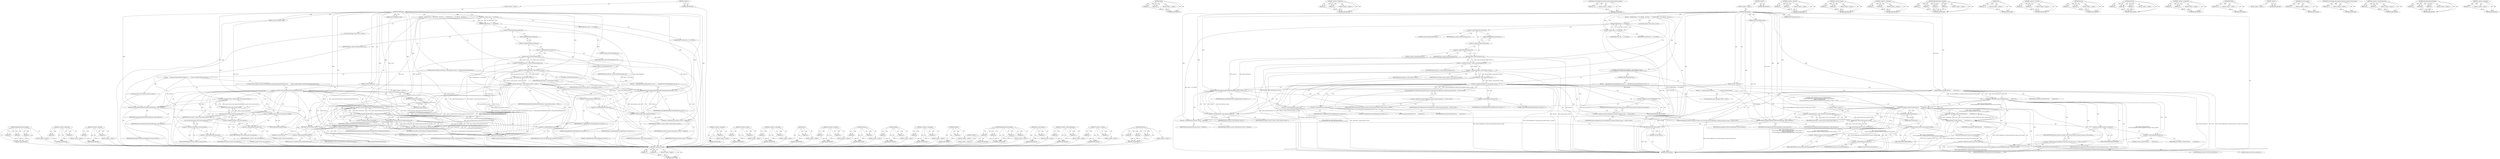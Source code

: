 digraph "&lt;operator&gt;.logicalNot" {
vulnerable_196 [label=<(METHOD,AppendScrollGestureUpdate)>];
vulnerable_197 [label=<(PARAM,p1)>];
vulnerable_198 [label=<(PARAM,p2)>];
vulnerable_199 [label=<(PARAM,p3)>];
vulnerable_200 [label=<(BLOCK,&lt;empty&gt;,&lt;empty&gt;)>];
vulnerable_201 [label=<(METHOD_RETURN,ANY)>];
vulnerable_148 [label=<(METHOD,&lt;operator&gt;.fieldAccess)>];
vulnerable_149 [label=<(PARAM,p1)>];
vulnerable_150 [label=<(PARAM,p2)>];
vulnerable_151 [label=<(BLOCK,&lt;empty&gt;,&lt;empty&gt;)>];
vulnerable_152 [label=<(METHOD_RETURN,ANY)>];
vulnerable_172 [label=<(METHOD,&lt;operator&gt;.logicalOr)>];
vulnerable_173 [label=<(PARAM,p1)>];
vulnerable_174 [label=<(PARAM,p2)>];
vulnerable_175 [label=<(BLOCK,&lt;empty&gt;,&lt;empty&gt;)>];
vulnerable_176 [label=<(METHOD_RETURN,ANY)>];
vulnerable_6 [label=<(METHOD,&lt;global&gt;)<SUB>1</SUB>>];
vulnerable_7 [label=<(BLOCK,&lt;empty&gt;,&lt;empty&gt;)<SUB>1</SUB>>];
vulnerable_8 [label=<(METHOD,PinchUpdate)<SUB>1</SUB>>];
vulnerable_9 [label=<(PARAM,const TouchEvent&amp; event)<SUB>1</SUB>>];
vulnerable_10 [label=<(PARAM,const GesturePoint&amp; point)<SUB>2</SUB>>];
vulnerable_11 [label=<(PARAM,Gestures* gestures)<SUB>2</SUB>>];
vulnerable_12 [label=<(BLOCK,{
   DCHECK(state_ == GS_PINCH);
   float dista...,{
   DCHECK(state_ == GS_PINCH);
   float dista...)<SUB>2</SUB>>];
vulnerable_13 [label=<(DCHECK,DCHECK(state_ == GS_PINCH))<SUB>3</SUB>>];
vulnerable_14 [label=<(&lt;operator&gt;.equals,state_ == GS_PINCH)<SUB>3</SUB>>];
vulnerable_15 [label=<(IDENTIFIER,state_,state_ == GS_PINCH)<SUB>3</SUB>>];
vulnerable_16 [label=<(IDENTIFIER,GS_PINCH,state_ == GS_PINCH)<SUB>3</SUB>>];
vulnerable_17 [label="<(LOCAL,float distance: float)<SUB>4</SUB>>"];
vulnerable_18 [label=<(&lt;operator&gt;.assignment,distance = points_[0].Distance(points_[1]))<SUB>4</SUB>>];
vulnerable_19 [label=<(IDENTIFIER,distance,distance = points_[0].Distance(points_[1]))<SUB>4</SUB>>];
vulnerable_20 [label=<(Distance,points_[0].Distance(points_[1]))<SUB>4</SUB>>];
vulnerable_21 [label=<(&lt;operator&gt;.fieldAccess,points_[0].Distance)<SUB>4</SUB>>];
vulnerable_22 [label=<(&lt;operator&gt;.indirectIndexAccess,points_[0])<SUB>4</SUB>>];
vulnerable_23 [label=<(IDENTIFIER,points_,points_[0].Distance(points_[1]))<SUB>4</SUB>>];
vulnerable_24 [label=<(LITERAL,0,points_[0].Distance(points_[1]))<SUB>4</SUB>>];
vulnerable_25 [label=<(FIELD_IDENTIFIER,Distance,Distance)<SUB>4</SUB>>];
vulnerable_26 [label=<(&lt;operator&gt;.indirectIndexAccess,points_[1])<SUB>4</SUB>>];
vulnerable_27 [label=<(IDENTIFIER,points_,points_[0].Distance(points_[1]))<SUB>4</SUB>>];
vulnerable_28 [label=<(LITERAL,1,points_[0].Distance(points_[1]))<SUB>4</SUB>>];
vulnerable_29 [label=<(CONTROL_STRUCTURE,IF,if (abs(distance - pinch_distance_current_) &lt; kMinimumPinchUpdateDistance))<SUB>5</SUB>>];
vulnerable_30 [label=<(&lt;operator&gt;.lessThan,abs(distance - pinch_distance_current_) &lt; kMini...)<SUB>5</SUB>>];
vulnerable_31 [label=<(abs,abs(distance - pinch_distance_current_))<SUB>5</SUB>>];
vulnerable_32 [label=<(&lt;operator&gt;.subtraction,distance - pinch_distance_current_)<SUB>5</SUB>>];
vulnerable_33 [label=<(IDENTIFIER,distance,distance - pinch_distance_current_)<SUB>5</SUB>>];
vulnerable_34 [label=<(IDENTIFIER,pinch_distance_current_,distance - pinch_distance_current_)<SUB>5</SUB>>];
vulnerable_35 [label=<(IDENTIFIER,kMinimumPinchUpdateDistance,abs(distance - pinch_distance_current_) &lt; kMini...)<SUB>5</SUB>>];
vulnerable_36 [label=<(BLOCK,{
    if (!points_[0].DidScroll(event, kMinimum...,{
    if (!points_[0].DidScroll(event, kMinimum...)<SUB>5</SUB>>];
vulnerable_37 [label=<(CONTROL_STRUCTURE,IF,if (!points_[0].DidScroll(event, kMinimumDistanceForPinchScroll) ||
        !points_[1].DidScroll(event, kMinimumDistanceForPinchScroll)))<SUB>6</SUB>>];
vulnerable_38 [label=<(&lt;operator&gt;.logicalOr,!points_[0].DidScroll(event, kMinimumDistanceFo...)<SUB>6</SUB>>];
vulnerable_39 [label=<(&lt;operator&gt;.logicalNot,!points_[0].DidScroll(event, kMinimumDistanceFo...)<SUB>6</SUB>>];
vulnerable_40 [label=<(DidScroll,points_[0].DidScroll(event, kMinimumDistanceFor...)<SUB>6</SUB>>];
vulnerable_41 [label=<(&lt;operator&gt;.fieldAccess,points_[0].DidScroll)<SUB>6</SUB>>];
vulnerable_42 [label=<(&lt;operator&gt;.indirectIndexAccess,points_[0])<SUB>6</SUB>>];
vulnerable_43 [label=<(IDENTIFIER,points_,points_[0].DidScroll(event, kMinimumDistanceFor...)<SUB>6</SUB>>];
vulnerable_44 [label=<(LITERAL,0,points_[0].DidScroll(event, kMinimumDistanceFor...)<SUB>6</SUB>>];
vulnerable_45 [label=<(FIELD_IDENTIFIER,DidScroll,DidScroll)<SUB>6</SUB>>];
vulnerable_46 [label=<(IDENTIFIER,event,points_[0].DidScroll(event, kMinimumDistanceFor...)<SUB>6</SUB>>];
vulnerable_47 [label=<(IDENTIFIER,kMinimumDistanceForPinchScroll,points_[0].DidScroll(event, kMinimumDistanceFor...)<SUB>6</SUB>>];
vulnerable_48 [label=<(&lt;operator&gt;.logicalNot,!points_[1].DidScroll(event, kMinimumDistanceFo...)<SUB>7</SUB>>];
vulnerable_49 [label=<(DidScroll,points_[1].DidScroll(event, kMinimumDistanceFor...)<SUB>7</SUB>>];
vulnerable_50 [label=<(&lt;operator&gt;.fieldAccess,points_[1].DidScroll)<SUB>7</SUB>>];
vulnerable_51 [label=<(&lt;operator&gt;.indirectIndexAccess,points_[1])<SUB>7</SUB>>];
vulnerable_52 [label=<(IDENTIFIER,points_,points_[1].DidScroll(event, kMinimumDistanceFor...)<SUB>7</SUB>>];
vulnerable_53 [label=<(LITERAL,1,points_[1].DidScroll(event, kMinimumDistanceFor...)<SUB>7</SUB>>];
vulnerable_54 [label=<(FIELD_IDENTIFIER,DidScroll,DidScroll)<SUB>7</SUB>>];
vulnerable_55 [label=<(IDENTIFIER,event,points_[1].DidScroll(event, kMinimumDistanceFor...)<SUB>7</SUB>>];
vulnerable_56 [label=<(IDENTIFIER,kMinimumDistanceForPinchScroll,points_[1].DidScroll(event, kMinimumDistanceFor...)<SUB>7</SUB>>];
vulnerable_57 [label=<(BLOCK,&lt;empty&gt;,&lt;empty&gt;)<SUB>8</SUB>>];
vulnerable_58 [label=<(RETURN,return false;,return false;)<SUB>8</SUB>>];
vulnerable_59 [label=<(LITERAL,false,return false;)<SUB>8</SUB>>];
vulnerable_60 [label="<(LOCAL,gfx.Point center: gfx.Point)<SUB>10</SUB>>"];
vulnerable_61 [label=<(&lt;operator&gt;.assignment,center = points_[0].last_touch_position().Middl...)<SUB>10</SUB>>];
vulnerable_62 [label=<(IDENTIFIER,center,center = points_[0].last_touch_position().Middl...)<SUB>10</SUB>>];
vulnerable_63 [label=<(Middle,points_[0].last_touch_position().Middle(
      ...)<SUB>10</SUB>>];
vulnerable_64 [label=<(&lt;operator&gt;.fieldAccess,points_[0].last_touch_position().Middle)<SUB>10</SUB>>];
vulnerable_65 [label=<(last_touch_position,points_[0].last_touch_position())<SUB>10</SUB>>];
vulnerable_66 [label=<(&lt;operator&gt;.fieldAccess,points_[0].last_touch_position)<SUB>10</SUB>>];
vulnerable_67 [label=<(&lt;operator&gt;.indirectIndexAccess,points_[0])<SUB>10</SUB>>];
vulnerable_68 [label=<(IDENTIFIER,points_,points_[0].last_touch_position())<SUB>10</SUB>>];
vulnerable_69 [label=<(LITERAL,0,points_[0].last_touch_position())<SUB>10</SUB>>];
vulnerable_70 [label=<(FIELD_IDENTIFIER,last_touch_position,last_touch_position)<SUB>10</SUB>>];
vulnerable_71 [label=<(FIELD_IDENTIFIER,Middle,Middle)<SUB>10</SUB>>];
vulnerable_72 [label=<(last_touch_position,points_[1].last_touch_position())<SUB>11</SUB>>];
vulnerable_73 [label=<(&lt;operator&gt;.fieldAccess,points_[1].last_touch_position)<SUB>11</SUB>>];
vulnerable_74 [label=<(&lt;operator&gt;.indirectIndexAccess,points_[1])<SUB>11</SUB>>];
vulnerable_75 [label=<(IDENTIFIER,points_,points_[1].last_touch_position())<SUB>11</SUB>>];
vulnerable_76 [label=<(LITERAL,1,points_[1].last_touch_position())<SUB>11</SUB>>];
vulnerable_77 [label=<(FIELD_IDENTIFIER,last_touch_position,last_touch_position)<SUB>11</SUB>>];
vulnerable_78 [label=<(AppendScrollGestureUpdate,AppendScrollGestureUpdate(point, center, gestures))<SUB>12</SUB>>];
vulnerable_79 [label=<(IDENTIFIER,point,AppendScrollGestureUpdate(point, center, gestures))<SUB>12</SUB>>];
vulnerable_80 [label=<(IDENTIFIER,center,AppendScrollGestureUpdate(point, center, gestures))<SUB>12</SUB>>];
vulnerable_81 [label=<(IDENTIFIER,gestures,AppendScrollGestureUpdate(point, center, gestures))<SUB>12</SUB>>];
vulnerable_82 [label=<(CONTROL_STRUCTURE,ELSE,else)<SUB>13</SUB>>];
vulnerable_83 [label=<(BLOCK,{
    AppendPinchGestureUpdate(points_[0], poin...,{
    AppendPinchGestureUpdate(points_[0], poin...)<SUB>13</SUB>>];
vulnerable_84 [label=<(AppendPinchGestureUpdate,AppendPinchGestureUpdate(points_[0], points_[1]...)<SUB>14</SUB>>];
vulnerable_85 [label=<(&lt;operator&gt;.indirectIndexAccess,points_[0])<SUB>14</SUB>>];
vulnerable_86 [label=<(IDENTIFIER,points_,AppendPinchGestureUpdate(points_[0], points_[1]...)<SUB>14</SUB>>];
vulnerable_87 [label=<(LITERAL,0,AppendPinchGestureUpdate(points_[0], points_[1]...)<SUB>14</SUB>>];
vulnerable_88 [label=<(&lt;operator&gt;.indirectIndexAccess,points_[1])<SUB>14</SUB>>];
vulnerable_89 [label=<(IDENTIFIER,points_,AppendPinchGestureUpdate(points_[0], points_[1]...)<SUB>14</SUB>>];
vulnerable_90 [label=<(LITERAL,1,AppendPinchGestureUpdate(points_[0], points_[1]...)<SUB>14</SUB>>];
vulnerable_91 [label=<(&lt;operator&gt;.division,distance / pinch_distance_current_)<SUB>15</SUB>>];
vulnerable_92 [label=<(IDENTIFIER,distance,distance / pinch_distance_current_)<SUB>15</SUB>>];
vulnerable_93 [label=<(IDENTIFIER,pinch_distance_current_,distance / pinch_distance_current_)<SUB>15</SUB>>];
vulnerable_94 [label=<(IDENTIFIER,gestures,AppendPinchGestureUpdate(points_[0], points_[1]...)<SUB>15</SUB>>];
vulnerable_95 [label=<(&lt;operator&gt;.assignment,pinch_distance_current_ = distance)<SUB>16</SUB>>];
vulnerable_96 [label=<(IDENTIFIER,pinch_distance_current_,pinch_distance_current_ = distance)<SUB>16</SUB>>];
vulnerable_97 [label=<(IDENTIFIER,distance,pinch_distance_current_ = distance)<SUB>16</SUB>>];
vulnerable_98 [label=<(RETURN,return true;,return true;)<SUB>18</SUB>>];
vulnerable_99 [label=<(LITERAL,true,return true;)<SUB>18</SUB>>];
vulnerable_100 [label=<(METHOD_RETURN,bool)<SUB>1</SUB>>];
vulnerable_102 [label=<(METHOD_RETURN,ANY)<SUB>1</SUB>>];
vulnerable_177 [label=<(METHOD,&lt;operator&gt;.logicalNot)>];
vulnerable_178 [label=<(PARAM,p1)>];
vulnerable_179 [label=<(BLOCK,&lt;empty&gt;,&lt;empty&gt;)>];
vulnerable_180 [label=<(METHOD_RETURN,ANY)>];
vulnerable_133 [label=<(METHOD,&lt;operator&gt;.equals)>];
vulnerable_134 [label=<(PARAM,p1)>];
vulnerable_135 [label=<(PARAM,p2)>];
vulnerable_136 [label=<(BLOCK,&lt;empty&gt;,&lt;empty&gt;)>];
vulnerable_137 [label=<(METHOD_RETURN,ANY)>];
vulnerable_167 [label=<(METHOD,&lt;operator&gt;.subtraction)>];
vulnerable_168 [label=<(PARAM,p1)>];
vulnerable_169 [label=<(PARAM,p2)>];
vulnerable_170 [label=<(BLOCK,&lt;empty&gt;,&lt;empty&gt;)>];
vulnerable_171 [label=<(METHOD_RETURN,ANY)>];
vulnerable_163 [label=<(METHOD,abs)>];
vulnerable_164 [label=<(PARAM,p1)>];
vulnerable_165 [label=<(BLOCK,&lt;empty&gt;,&lt;empty&gt;)>];
vulnerable_166 [label=<(METHOD_RETURN,ANY)>];
vulnerable_158 [label=<(METHOD,&lt;operator&gt;.lessThan)>];
vulnerable_159 [label=<(PARAM,p1)>];
vulnerable_160 [label=<(PARAM,p2)>];
vulnerable_161 [label=<(BLOCK,&lt;empty&gt;,&lt;empty&gt;)>];
vulnerable_162 [label=<(METHOD_RETURN,ANY)>];
vulnerable_143 [label=<(METHOD,Distance)>];
vulnerable_144 [label=<(PARAM,p1)>];
vulnerable_145 [label=<(PARAM,p2)>];
vulnerable_146 [label=<(BLOCK,&lt;empty&gt;,&lt;empty&gt;)>];
vulnerable_147 [label=<(METHOD_RETURN,ANY)>];
vulnerable_187 [label=<(METHOD,Middle)>];
vulnerable_188 [label=<(PARAM,p1)>];
vulnerable_189 [label=<(PARAM,p2)>];
vulnerable_190 [label=<(BLOCK,&lt;empty&gt;,&lt;empty&gt;)>];
vulnerable_191 [label=<(METHOD_RETURN,ANY)>];
vulnerable_138 [label=<(METHOD,&lt;operator&gt;.assignment)>];
vulnerable_139 [label=<(PARAM,p1)>];
vulnerable_140 [label=<(PARAM,p2)>];
vulnerable_141 [label=<(BLOCK,&lt;empty&gt;,&lt;empty&gt;)>];
vulnerable_142 [label=<(METHOD_RETURN,ANY)>];
vulnerable_129 [label=<(METHOD,DCHECK)>];
vulnerable_130 [label=<(PARAM,p1)>];
vulnerable_131 [label=<(BLOCK,&lt;empty&gt;,&lt;empty&gt;)>];
vulnerable_132 [label=<(METHOD_RETURN,ANY)>];
vulnerable_123 [label=<(METHOD,&lt;global&gt;)<SUB>1</SUB>>];
vulnerable_124 [label=<(BLOCK,&lt;empty&gt;,&lt;empty&gt;)>];
vulnerable_125 [label=<(METHOD_RETURN,ANY)>];
vulnerable_202 [label=<(METHOD,AppendPinchGestureUpdate)>];
vulnerable_203 [label=<(PARAM,p1)>];
vulnerable_204 [label=<(PARAM,p2)>];
vulnerable_205 [label=<(PARAM,p3)>];
vulnerable_206 [label=<(PARAM,p4)>];
vulnerable_207 [label=<(BLOCK,&lt;empty&gt;,&lt;empty&gt;)>];
vulnerable_208 [label=<(METHOD_RETURN,ANY)>];
vulnerable_192 [label=<(METHOD,last_touch_position)>];
vulnerable_193 [label=<(PARAM,p1)>];
vulnerable_194 [label=<(BLOCK,&lt;empty&gt;,&lt;empty&gt;)>];
vulnerable_195 [label=<(METHOD_RETURN,ANY)>];
vulnerable_153 [label=<(METHOD,&lt;operator&gt;.indirectIndexAccess)>];
vulnerable_154 [label=<(PARAM,p1)>];
vulnerable_155 [label=<(PARAM,p2)>];
vulnerable_156 [label=<(BLOCK,&lt;empty&gt;,&lt;empty&gt;)>];
vulnerable_157 [label=<(METHOD_RETURN,ANY)>];
vulnerable_209 [label=<(METHOD,&lt;operator&gt;.division)>];
vulnerable_210 [label=<(PARAM,p1)>];
vulnerable_211 [label=<(PARAM,p2)>];
vulnerable_212 [label=<(BLOCK,&lt;empty&gt;,&lt;empty&gt;)>];
vulnerable_213 [label=<(METHOD_RETURN,ANY)>];
vulnerable_181 [label=<(METHOD,DidScroll)>];
vulnerable_182 [label=<(PARAM,p1)>];
vulnerable_183 [label=<(PARAM,p2)>];
vulnerable_184 [label=<(PARAM,p3)>];
vulnerable_185 [label=<(BLOCK,&lt;empty&gt;,&lt;empty&gt;)>];
vulnerable_186 [label=<(METHOD_RETURN,ANY)>];
fixed_226 [label=<(METHOD,&lt;operator&gt;.division)>];
fixed_227 [label=<(PARAM,p1)>];
fixed_228 [label=<(PARAM,p2)>];
fixed_229 [label=<(BLOCK,&lt;empty&gt;,&lt;empty&gt;)>];
fixed_230 [label=<(METHOD_RETURN,ANY)>];
fixed_204 [label=<(METHOD,Middle)>];
fixed_205 [label=<(PARAM,p1)>];
fixed_206 [label=<(PARAM,p2)>];
fixed_207 [label=<(BLOCK,&lt;empty&gt;,&lt;empty&gt;)>];
fixed_208 [label=<(METHOD_RETURN,ANY)>];
fixed_157 [label=<(METHOD,&lt;operator&gt;.fieldAccess)>];
fixed_158 [label=<(PARAM,p1)>];
fixed_159 [label=<(PARAM,p2)>];
fixed_160 [label=<(BLOCK,&lt;empty&gt;,&lt;empty&gt;)>];
fixed_161 [label=<(METHOD_RETURN,ANY)>];
fixed_181 [label=<(METHOD,GestureConfiguration.minimum_pinch_update_distance_in_pixels)>];
fixed_182 [label=<(PARAM,p1)>];
fixed_183 [label=<(BLOCK,&lt;empty&gt;,&lt;empty&gt;)>];
fixed_184 [label=<(METHOD_RETURN,ANY)>];
fixed_6 [label=<(METHOD,&lt;global&gt;)<SUB>1</SUB>>];
fixed_7 [label=<(BLOCK,&lt;empty&gt;,&lt;empty&gt;)<SUB>1</SUB>>];
fixed_8 [label=<(METHOD,PinchUpdate)<SUB>1</SUB>>];
fixed_9 [label=<(PARAM,const TouchEvent&amp; event)<SUB>1</SUB>>];
fixed_10 [label=<(PARAM,const GesturePoint&amp; point)<SUB>2</SUB>>];
fixed_11 [label=<(PARAM,Gestures* gestures)<SUB>2</SUB>>];
fixed_12 [label=<(BLOCK,{
   DCHECK(state_ == GS_PINCH);
   float dista...,{
   DCHECK(state_ == GS_PINCH);
   float dista...)<SUB>2</SUB>>];
fixed_13 [label=<(DCHECK,DCHECK(state_ == GS_PINCH))<SUB>3</SUB>>];
fixed_14 [label=<(&lt;operator&gt;.equals,state_ == GS_PINCH)<SUB>3</SUB>>];
fixed_15 [label=<(IDENTIFIER,state_,state_ == GS_PINCH)<SUB>3</SUB>>];
fixed_16 [label=<(IDENTIFIER,GS_PINCH,state_ == GS_PINCH)<SUB>3</SUB>>];
fixed_17 [label="<(LOCAL,float distance: float)<SUB>4</SUB>>"];
fixed_18 [label=<(&lt;operator&gt;.assignment,distance = points_[0].Distance(points_[1]))<SUB>4</SUB>>];
fixed_19 [label=<(IDENTIFIER,distance,distance = points_[0].Distance(points_[1]))<SUB>4</SUB>>];
fixed_20 [label=<(Distance,points_[0].Distance(points_[1]))<SUB>4</SUB>>];
fixed_21 [label=<(&lt;operator&gt;.fieldAccess,points_[0].Distance)<SUB>4</SUB>>];
fixed_22 [label=<(&lt;operator&gt;.indirectIndexAccess,points_[0])<SUB>4</SUB>>];
fixed_23 [label=<(IDENTIFIER,points_,points_[0].Distance(points_[1]))<SUB>4</SUB>>];
fixed_24 [label=<(LITERAL,0,points_[0].Distance(points_[1]))<SUB>4</SUB>>];
fixed_25 [label=<(FIELD_IDENTIFIER,Distance,Distance)<SUB>4</SUB>>];
fixed_26 [label=<(&lt;operator&gt;.indirectIndexAccess,points_[1])<SUB>4</SUB>>];
fixed_27 [label=<(IDENTIFIER,points_,points_[0].Distance(points_[1]))<SUB>4</SUB>>];
fixed_28 [label=<(LITERAL,1,points_[0].Distance(points_[1]))<SUB>4</SUB>>];
fixed_29 [label="<(CONTROL_STRUCTURE,IF,if (abs(distance - pinch_distance_current_) &lt;
      GestureConfiguration::minimum_pinch_update_distance_in_pixels()))<SUB>5</SUB>>"];
fixed_30 [label=<(&lt;operator&gt;.lessThan,abs(distance - pinch_distance_current_) &lt;
     ...)<SUB>5</SUB>>];
fixed_31 [label=<(abs,abs(distance - pinch_distance_current_))<SUB>5</SUB>>];
fixed_32 [label=<(&lt;operator&gt;.subtraction,distance - pinch_distance_current_)<SUB>5</SUB>>];
fixed_33 [label=<(IDENTIFIER,distance,distance - pinch_distance_current_)<SUB>5</SUB>>];
fixed_34 [label=<(IDENTIFIER,pinch_distance_current_,distance - pinch_distance_current_)<SUB>5</SUB>>];
fixed_35 [label="<(GestureConfiguration.minimum_pinch_update_distance_in_pixels,GestureConfiguration::minimum_pinch_update_dist...)<SUB>6</SUB>>"];
fixed_36 [label="<(&lt;operator&gt;.fieldAccess,GestureConfiguration::minimum_pinch_update_dist...)<SUB>6</SUB>>"];
fixed_37 [label="<(IDENTIFIER,GestureConfiguration,GestureConfiguration::minimum_pinch_update_dist...)<SUB>6</SUB>>"];
fixed_38 [label=<(FIELD_IDENTIFIER,minimum_pinch_update_distance_in_pixels,minimum_pinch_update_distance_in_pixels)<SUB>6</SUB>>];
fixed_39 [label=<(BLOCK,{
    if (!points_[0].DidScroll(event,
        ...,{
    if (!points_[0].DidScroll(event,
        ...)<SUB>6</SUB>>];
fixed_40 [label="<(CONTROL_STRUCTURE,IF,if (!points_[0].DidScroll(event,
        GestureConfiguration::minimum_distance_for_pinch_scroll_in_pixels()) ||
        !points_[1].DidScroll(event,
        GestureConfiguration::minimum_distance_for_pinch_scroll_in_pixels())))<SUB>7</SUB>>"];
fixed_41 [label=<(&lt;operator&gt;.logicalOr,!points_[0].DidScroll(event,
        GestureCon...)<SUB>7</SUB>>];
fixed_42 [label=<(&lt;operator&gt;.logicalNot,!points_[0].DidScroll(event,
        GestureCon...)<SUB>7</SUB>>];
fixed_43 [label=<(DidScroll,points_[0].DidScroll(event,
        GestureConf...)<SUB>7</SUB>>];
fixed_44 [label=<(&lt;operator&gt;.fieldAccess,points_[0].DidScroll)<SUB>7</SUB>>];
fixed_45 [label=<(&lt;operator&gt;.indirectIndexAccess,points_[0])<SUB>7</SUB>>];
fixed_46 [label=<(IDENTIFIER,points_,points_[0].DidScroll(event,
        GestureConf...)<SUB>7</SUB>>];
fixed_47 [label=<(LITERAL,0,points_[0].DidScroll(event,
        GestureConf...)<SUB>7</SUB>>];
fixed_48 [label=<(FIELD_IDENTIFIER,DidScroll,DidScroll)<SUB>7</SUB>>];
fixed_49 [label=<(IDENTIFIER,event,points_[0].DidScroll(event,
        GestureConf...)<SUB>7</SUB>>];
fixed_50 [label="<(GestureConfiguration.minimum_distance_for_pinch_scroll_in_pixels,GestureConfiguration::minimum_distance_for_pinc...)<SUB>8</SUB>>"];
fixed_51 [label="<(&lt;operator&gt;.fieldAccess,GestureConfiguration::minimum_distance_for_pinc...)<SUB>8</SUB>>"];
fixed_52 [label="<(IDENTIFIER,GestureConfiguration,GestureConfiguration::minimum_distance_for_pinc...)<SUB>8</SUB>>"];
fixed_53 [label=<(FIELD_IDENTIFIER,minimum_distance_for_pinch_scroll_in_pixels,minimum_distance_for_pinch_scroll_in_pixels)<SUB>8</SUB>>];
fixed_54 [label=<(&lt;operator&gt;.logicalNot,!points_[1].DidScroll(event,
        GestureCon...)<SUB>9</SUB>>];
fixed_55 [label=<(DidScroll,points_[1].DidScroll(event,
        GestureConf...)<SUB>9</SUB>>];
fixed_56 [label=<(&lt;operator&gt;.fieldAccess,points_[1].DidScroll)<SUB>9</SUB>>];
fixed_57 [label=<(&lt;operator&gt;.indirectIndexAccess,points_[1])<SUB>9</SUB>>];
fixed_58 [label=<(IDENTIFIER,points_,points_[1].DidScroll(event,
        GestureConf...)<SUB>9</SUB>>];
fixed_59 [label=<(LITERAL,1,points_[1].DidScroll(event,
        GestureConf...)<SUB>9</SUB>>];
fixed_60 [label=<(FIELD_IDENTIFIER,DidScroll,DidScroll)<SUB>9</SUB>>];
fixed_61 [label=<(IDENTIFIER,event,points_[1].DidScroll(event,
        GestureConf...)<SUB>9</SUB>>];
fixed_62 [label="<(GestureConfiguration.minimum_distance_for_pinch_scroll_in_pixels,GestureConfiguration::minimum_distance_for_pinc...)<SUB>10</SUB>>"];
fixed_63 [label="<(&lt;operator&gt;.fieldAccess,GestureConfiguration::minimum_distance_for_pinc...)<SUB>10</SUB>>"];
fixed_64 [label="<(IDENTIFIER,GestureConfiguration,GestureConfiguration::minimum_distance_for_pinc...)<SUB>10</SUB>>"];
fixed_65 [label=<(FIELD_IDENTIFIER,minimum_distance_for_pinch_scroll_in_pixels,minimum_distance_for_pinch_scroll_in_pixels)<SUB>10</SUB>>];
fixed_66 [label=<(BLOCK,&lt;empty&gt;,&lt;empty&gt;)<SUB>11</SUB>>];
fixed_67 [label=<(RETURN,return false;,return false;)<SUB>11</SUB>>];
fixed_68 [label=<(LITERAL,false,return false;)<SUB>11</SUB>>];
fixed_69 [label="<(LOCAL,gfx.Point center: gfx.Point)<SUB>13</SUB>>"];
fixed_70 [label=<(&lt;operator&gt;.assignment,center = points_[0].last_touch_position().Middl...)<SUB>13</SUB>>];
fixed_71 [label=<(IDENTIFIER,center,center = points_[0].last_touch_position().Middl...)<SUB>13</SUB>>];
fixed_72 [label=<(Middle,points_[0].last_touch_position().Middle(
      ...)<SUB>13</SUB>>];
fixed_73 [label=<(&lt;operator&gt;.fieldAccess,points_[0].last_touch_position().Middle)<SUB>13</SUB>>];
fixed_74 [label=<(last_touch_position,points_[0].last_touch_position())<SUB>13</SUB>>];
fixed_75 [label=<(&lt;operator&gt;.fieldAccess,points_[0].last_touch_position)<SUB>13</SUB>>];
fixed_76 [label=<(&lt;operator&gt;.indirectIndexAccess,points_[0])<SUB>13</SUB>>];
fixed_77 [label=<(IDENTIFIER,points_,points_[0].last_touch_position())<SUB>13</SUB>>];
fixed_78 [label=<(LITERAL,0,points_[0].last_touch_position())<SUB>13</SUB>>];
fixed_79 [label=<(FIELD_IDENTIFIER,last_touch_position,last_touch_position)<SUB>13</SUB>>];
fixed_80 [label=<(FIELD_IDENTIFIER,Middle,Middle)<SUB>13</SUB>>];
fixed_81 [label=<(last_touch_position,points_[1].last_touch_position())<SUB>14</SUB>>];
fixed_82 [label=<(&lt;operator&gt;.fieldAccess,points_[1].last_touch_position)<SUB>14</SUB>>];
fixed_83 [label=<(&lt;operator&gt;.indirectIndexAccess,points_[1])<SUB>14</SUB>>];
fixed_84 [label=<(IDENTIFIER,points_,points_[1].last_touch_position())<SUB>14</SUB>>];
fixed_85 [label=<(LITERAL,1,points_[1].last_touch_position())<SUB>14</SUB>>];
fixed_86 [label=<(FIELD_IDENTIFIER,last_touch_position,last_touch_position)<SUB>14</SUB>>];
fixed_87 [label=<(AppendScrollGestureUpdate,AppendScrollGestureUpdate(point, center, gestures))<SUB>15</SUB>>];
fixed_88 [label=<(IDENTIFIER,point,AppendScrollGestureUpdate(point, center, gestures))<SUB>15</SUB>>];
fixed_89 [label=<(IDENTIFIER,center,AppendScrollGestureUpdate(point, center, gestures))<SUB>15</SUB>>];
fixed_90 [label=<(IDENTIFIER,gestures,AppendScrollGestureUpdate(point, center, gestures))<SUB>15</SUB>>];
fixed_91 [label=<(CONTROL_STRUCTURE,ELSE,else)<SUB>16</SUB>>];
fixed_92 [label=<(BLOCK,{
    AppendPinchGestureUpdate(points_[0], poin...,{
    AppendPinchGestureUpdate(points_[0], poin...)<SUB>16</SUB>>];
fixed_93 [label=<(AppendPinchGestureUpdate,AppendPinchGestureUpdate(points_[0], points_[1]...)<SUB>17</SUB>>];
fixed_94 [label=<(&lt;operator&gt;.indirectIndexAccess,points_[0])<SUB>17</SUB>>];
fixed_95 [label=<(IDENTIFIER,points_,AppendPinchGestureUpdate(points_[0], points_[1]...)<SUB>17</SUB>>];
fixed_96 [label=<(LITERAL,0,AppendPinchGestureUpdate(points_[0], points_[1]...)<SUB>17</SUB>>];
fixed_97 [label=<(&lt;operator&gt;.indirectIndexAccess,points_[1])<SUB>17</SUB>>];
fixed_98 [label=<(IDENTIFIER,points_,AppendPinchGestureUpdate(points_[0], points_[1]...)<SUB>17</SUB>>];
fixed_99 [label=<(LITERAL,1,AppendPinchGestureUpdate(points_[0], points_[1]...)<SUB>17</SUB>>];
fixed_100 [label=<(&lt;operator&gt;.division,distance / pinch_distance_current_)<SUB>18</SUB>>];
fixed_101 [label=<(IDENTIFIER,distance,distance / pinch_distance_current_)<SUB>18</SUB>>];
fixed_102 [label=<(IDENTIFIER,pinch_distance_current_,distance / pinch_distance_current_)<SUB>18</SUB>>];
fixed_103 [label=<(IDENTIFIER,gestures,AppendPinchGestureUpdate(points_[0], points_[1]...)<SUB>18</SUB>>];
fixed_104 [label=<(&lt;operator&gt;.assignment,pinch_distance_current_ = distance)<SUB>19</SUB>>];
fixed_105 [label=<(IDENTIFIER,pinch_distance_current_,pinch_distance_current_ = distance)<SUB>19</SUB>>];
fixed_106 [label=<(IDENTIFIER,distance,pinch_distance_current_ = distance)<SUB>19</SUB>>];
fixed_107 [label=<(RETURN,return true;,return true;)<SUB>21</SUB>>];
fixed_108 [label=<(LITERAL,true,return true;)<SUB>21</SUB>>];
fixed_109 [label=<(METHOD_RETURN,bool)<SUB>1</SUB>>];
fixed_111 [label=<(METHOD_RETURN,ANY)<SUB>1</SUB>>];
fixed_185 [label=<(METHOD,&lt;operator&gt;.logicalOr)>];
fixed_186 [label=<(PARAM,p1)>];
fixed_187 [label=<(PARAM,p2)>];
fixed_188 [label=<(BLOCK,&lt;empty&gt;,&lt;empty&gt;)>];
fixed_189 [label=<(METHOD_RETURN,ANY)>];
fixed_142 [label=<(METHOD,&lt;operator&gt;.equals)>];
fixed_143 [label=<(PARAM,p1)>];
fixed_144 [label=<(PARAM,p2)>];
fixed_145 [label=<(BLOCK,&lt;empty&gt;,&lt;empty&gt;)>];
fixed_146 [label=<(METHOD_RETURN,ANY)>];
fixed_176 [label=<(METHOD,&lt;operator&gt;.subtraction)>];
fixed_177 [label=<(PARAM,p1)>];
fixed_178 [label=<(PARAM,p2)>];
fixed_179 [label=<(BLOCK,&lt;empty&gt;,&lt;empty&gt;)>];
fixed_180 [label=<(METHOD_RETURN,ANY)>];
fixed_219 [label=<(METHOD,AppendPinchGestureUpdate)>];
fixed_220 [label=<(PARAM,p1)>];
fixed_221 [label=<(PARAM,p2)>];
fixed_222 [label=<(PARAM,p3)>];
fixed_223 [label=<(PARAM,p4)>];
fixed_224 [label=<(BLOCK,&lt;empty&gt;,&lt;empty&gt;)>];
fixed_225 [label=<(METHOD_RETURN,ANY)>];
fixed_172 [label=<(METHOD,abs)>];
fixed_173 [label=<(PARAM,p1)>];
fixed_174 [label=<(BLOCK,&lt;empty&gt;,&lt;empty&gt;)>];
fixed_175 [label=<(METHOD_RETURN,ANY)>];
fixed_167 [label=<(METHOD,&lt;operator&gt;.lessThan)>];
fixed_168 [label=<(PARAM,p1)>];
fixed_169 [label=<(PARAM,p2)>];
fixed_170 [label=<(BLOCK,&lt;empty&gt;,&lt;empty&gt;)>];
fixed_171 [label=<(METHOD_RETURN,ANY)>];
fixed_152 [label=<(METHOD,Distance)>];
fixed_153 [label=<(PARAM,p1)>];
fixed_154 [label=<(PARAM,p2)>];
fixed_155 [label=<(BLOCK,&lt;empty&gt;,&lt;empty&gt;)>];
fixed_156 [label=<(METHOD_RETURN,ANY)>];
fixed_194 [label=<(METHOD,DidScroll)>];
fixed_195 [label=<(PARAM,p1)>];
fixed_196 [label=<(PARAM,p2)>];
fixed_197 [label=<(PARAM,p3)>];
fixed_198 [label=<(BLOCK,&lt;empty&gt;,&lt;empty&gt;)>];
fixed_199 [label=<(METHOD_RETURN,ANY)>];
fixed_147 [label=<(METHOD,&lt;operator&gt;.assignment)>];
fixed_148 [label=<(PARAM,p1)>];
fixed_149 [label=<(PARAM,p2)>];
fixed_150 [label=<(BLOCK,&lt;empty&gt;,&lt;empty&gt;)>];
fixed_151 [label=<(METHOD_RETURN,ANY)>];
fixed_138 [label=<(METHOD,DCHECK)>];
fixed_139 [label=<(PARAM,p1)>];
fixed_140 [label=<(BLOCK,&lt;empty&gt;,&lt;empty&gt;)>];
fixed_141 [label=<(METHOD_RETURN,ANY)>];
fixed_132 [label=<(METHOD,&lt;global&gt;)<SUB>1</SUB>>];
fixed_133 [label=<(BLOCK,&lt;empty&gt;,&lt;empty&gt;)>];
fixed_134 [label=<(METHOD_RETURN,ANY)>];
fixed_209 [label=<(METHOD,last_touch_position)>];
fixed_210 [label=<(PARAM,p1)>];
fixed_211 [label=<(BLOCK,&lt;empty&gt;,&lt;empty&gt;)>];
fixed_212 [label=<(METHOD_RETURN,ANY)>];
fixed_200 [label=<(METHOD,GestureConfiguration.minimum_distance_for_pinch_scroll_in_pixels)>];
fixed_201 [label=<(PARAM,p1)>];
fixed_202 [label=<(BLOCK,&lt;empty&gt;,&lt;empty&gt;)>];
fixed_203 [label=<(METHOD_RETURN,ANY)>];
fixed_162 [label=<(METHOD,&lt;operator&gt;.indirectIndexAccess)>];
fixed_163 [label=<(PARAM,p1)>];
fixed_164 [label=<(PARAM,p2)>];
fixed_165 [label=<(BLOCK,&lt;empty&gt;,&lt;empty&gt;)>];
fixed_166 [label=<(METHOD_RETURN,ANY)>];
fixed_213 [label=<(METHOD,AppendScrollGestureUpdate)>];
fixed_214 [label=<(PARAM,p1)>];
fixed_215 [label=<(PARAM,p2)>];
fixed_216 [label=<(PARAM,p3)>];
fixed_217 [label=<(BLOCK,&lt;empty&gt;,&lt;empty&gt;)>];
fixed_218 [label=<(METHOD_RETURN,ANY)>];
fixed_190 [label=<(METHOD,&lt;operator&gt;.logicalNot)>];
fixed_191 [label=<(PARAM,p1)>];
fixed_192 [label=<(BLOCK,&lt;empty&gt;,&lt;empty&gt;)>];
fixed_193 [label=<(METHOD_RETURN,ANY)>];
vulnerable_196 -> vulnerable_197  [key=0, label="AST: "];
vulnerable_196 -> vulnerable_197  [key=1, label="DDG: "];
vulnerable_196 -> vulnerable_200  [key=0, label="AST: "];
vulnerable_196 -> vulnerable_198  [key=0, label="AST: "];
vulnerable_196 -> vulnerable_198  [key=1, label="DDG: "];
vulnerable_196 -> vulnerable_201  [key=0, label="AST: "];
vulnerable_196 -> vulnerable_201  [key=1, label="CFG: "];
vulnerable_196 -> vulnerable_199  [key=0, label="AST: "];
vulnerable_196 -> vulnerable_199  [key=1, label="DDG: "];
vulnerable_197 -> vulnerable_201  [key=0, label="DDG: p1"];
vulnerable_198 -> vulnerable_201  [key=0, label="DDG: p2"];
vulnerable_199 -> vulnerable_201  [key=0, label="DDG: p3"];
vulnerable_200 -> fixed_226  [key=0];
vulnerable_201 -> fixed_226  [key=0];
vulnerable_148 -> vulnerable_149  [key=0, label="AST: "];
vulnerable_148 -> vulnerable_149  [key=1, label="DDG: "];
vulnerable_148 -> vulnerable_151  [key=0, label="AST: "];
vulnerable_148 -> vulnerable_150  [key=0, label="AST: "];
vulnerable_148 -> vulnerable_150  [key=1, label="DDG: "];
vulnerable_148 -> vulnerable_152  [key=0, label="AST: "];
vulnerable_148 -> vulnerable_152  [key=1, label="CFG: "];
vulnerable_149 -> vulnerable_152  [key=0, label="DDG: p1"];
vulnerable_150 -> vulnerable_152  [key=0, label="DDG: p2"];
vulnerable_151 -> fixed_226  [key=0];
vulnerable_152 -> fixed_226  [key=0];
vulnerable_172 -> vulnerable_173  [key=0, label="AST: "];
vulnerable_172 -> vulnerable_173  [key=1, label="DDG: "];
vulnerable_172 -> vulnerable_175  [key=0, label="AST: "];
vulnerable_172 -> vulnerable_174  [key=0, label="AST: "];
vulnerable_172 -> vulnerable_174  [key=1, label="DDG: "];
vulnerable_172 -> vulnerable_176  [key=0, label="AST: "];
vulnerable_172 -> vulnerable_176  [key=1, label="CFG: "];
vulnerable_173 -> vulnerable_176  [key=0, label="DDG: p1"];
vulnerable_174 -> vulnerable_176  [key=0, label="DDG: p2"];
vulnerable_175 -> fixed_226  [key=0];
vulnerable_176 -> fixed_226  [key=0];
vulnerable_6 -> vulnerable_7  [key=0, label="AST: "];
vulnerable_6 -> vulnerable_102  [key=0, label="AST: "];
vulnerable_6 -> vulnerable_102  [key=1, label="CFG: "];
vulnerable_7 -> vulnerable_8  [key=0, label="AST: "];
vulnerable_8 -> vulnerable_9  [key=0, label="AST: "];
vulnerable_8 -> vulnerable_9  [key=1, label="DDG: "];
vulnerable_8 -> vulnerable_10  [key=0, label="AST: "];
vulnerable_8 -> vulnerable_10  [key=1, label="DDG: "];
vulnerable_8 -> vulnerable_11  [key=0, label="AST: "];
vulnerable_8 -> vulnerable_11  [key=1, label="DDG: "];
vulnerable_8 -> vulnerable_12  [key=0, label="AST: "];
vulnerable_8 -> vulnerable_100  [key=0, label="AST: "];
vulnerable_8 -> vulnerable_14  [key=0, label="CFG: "];
vulnerable_8 -> vulnerable_14  [key=1, label="DDG: "];
vulnerable_8 -> vulnerable_98  [key=0, label="DDG: "];
vulnerable_8 -> vulnerable_99  [key=0, label="DDG: "];
vulnerable_8 -> vulnerable_30  [key=0, label="DDG: "];
vulnerable_8 -> vulnerable_78  [key=0, label="DDG: "];
vulnerable_8 -> vulnerable_95  [key=0, label="DDG: "];
vulnerable_8 -> vulnerable_32  [key=0, label="DDG: "];
vulnerable_8 -> vulnerable_58  [key=0, label="DDG: "];
vulnerable_8 -> vulnerable_84  [key=0, label="DDG: "];
vulnerable_8 -> vulnerable_59  [key=0, label="DDG: "];
vulnerable_8 -> vulnerable_91  [key=0, label="DDG: "];
vulnerable_8 -> vulnerable_40  [key=0, label="DDG: "];
vulnerable_8 -> vulnerable_49  [key=0, label="DDG: "];
vulnerable_9 -> vulnerable_40  [key=0, label="DDG: event"];
vulnerable_10 -> vulnerable_100  [key=0, label="DDG: point"];
vulnerable_10 -> vulnerable_78  [key=0, label="DDG: point"];
vulnerable_11 -> vulnerable_100  [key=0, label="DDG: gestures"];
vulnerable_11 -> vulnerable_78  [key=0, label="DDG: gestures"];
vulnerable_11 -> vulnerable_84  [key=0, label="DDG: gestures"];
vulnerable_12 -> vulnerable_13  [key=0, label="AST: "];
vulnerable_12 -> vulnerable_17  [key=0, label="AST: "];
vulnerable_12 -> vulnerable_18  [key=0, label="AST: "];
vulnerable_12 -> vulnerable_29  [key=0, label="AST: "];
vulnerable_12 -> vulnerable_98  [key=0, label="AST: "];
vulnerable_13 -> vulnerable_14  [key=0, label="AST: "];
vulnerable_13 -> vulnerable_22  [key=0, label="CFG: "];
vulnerable_13 -> vulnerable_100  [key=0, label="DDG: state_ == GS_PINCH"];
vulnerable_13 -> vulnerable_100  [key=1, label="DDG: DCHECK(state_ == GS_PINCH)"];
vulnerable_14 -> vulnerable_15  [key=0, label="AST: "];
vulnerable_14 -> vulnerable_16  [key=0, label="AST: "];
vulnerable_14 -> vulnerable_13  [key=0, label="CFG: "];
vulnerable_14 -> vulnerable_13  [key=1, label="DDG: state_"];
vulnerable_14 -> vulnerable_13  [key=2, label="DDG: GS_PINCH"];
vulnerable_14 -> vulnerable_100  [key=0, label="DDG: state_"];
vulnerable_14 -> vulnerable_100  [key=1, label="DDG: GS_PINCH"];
vulnerable_15 -> fixed_226  [key=0];
vulnerable_16 -> fixed_226  [key=0];
vulnerable_17 -> fixed_226  [key=0];
vulnerable_18 -> vulnerable_19  [key=0, label="AST: "];
vulnerable_18 -> vulnerable_20  [key=0, label="AST: "];
vulnerable_18 -> vulnerable_32  [key=0, label="CFG: "];
vulnerable_18 -> vulnerable_32  [key=1, label="DDG: distance"];
vulnerable_18 -> vulnerable_100  [key=0, label="DDG: points_[0].Distance(points_[1])"];
vulnerable_18 -> vulnerable_100  [key=1, label="DDG: distance = points_[0].Distance(points_[1])"];
vulnerable_19 -> fixed_226  [key=0];
vulnerable_20 -> vulnerable_21  [key=0, label="AST: "];
vulnerable_20 -> vulnerable_26  [key=0, label="AST: "];
vulnerable_20 -> vulnerable_18  [key=0, label="CFG: "];
vulnerable_20 -> vulnerable_18  [key=1, label="DDG: points_[0].Distance"];
vulnerable_20 -> vulnerable_18  [key=2, label="DDG: points_[1]"];
vulnerable_20 -> vulnerable_100  [key=0, label="DDG: points_[0].Distance"];
vulnerable_20 -> vulnerable_100  [key=1, label="DDG: points_[1]"];
vulnerable_20 -> vulnerable_84  [key=0, label="DDG: points_[0].Distance"];
vulnerable_20 -> vulnerable_84  [key=1, label="DDG: points_[1]"];
vulnerable_21 -> vulnerable_22  [key=0, label="AST: "];
vulnerable_21 -> vulnerable_25  [key=0, label="AST: "];
vulnerable_21 -> vulnerable_26  [key=0, label="CFG: "];
vulnerable_22 -> vulnerable_23  [key=0, label="AST: "];
vulnerable_22 -> vulnerable_24  [key=0, label="AST: "];
vulnerable_22 -> vulnerable_25  [key=0, label="CFG: "];
vulnerable_23 -> fixed_226  [key=0];
vulnerable_24 -> fixed_226  [key=0];
vulnerable_25 -> vulnerable_21  [key=0, label="CFG: "];
vulnerable_26 -> vulnerable_27  [key=0, label="AST: "];
vulnerable_26 -> vulnerable_28  [key=0, label="AST: "];
vulnerable_26 -> vulnerable_20  [key=0, label="CFG: "];
vulnerable_27 -> fixed_226  [key=0];
vulnerable_28 -> fixed_226  [key=0];
vulnerable_29 -> vulnerable_30  [key=0, label="AST: "];
vulnerable_29 -> vulnerable_36  [key=0, label="AST: "];
vulnerable_29 -> vulnerable_82  [key=0, label="AST: "];
vulnerable_30 -> vulnerable_31  [key=0, label="AST: "];
vulnerable_30 -> vulnerable_35  [key=0, label="AST: "];
vulnerable_30 -> vulnerable_42  [key=0, label="CFG: "];
vulnerable_30 -> vulnerable_42  [key=1, label="CDG: "];
vulnerable_30 -> vulnerable_85  [key=0, label="CFG: "];
vulnerable_30 -> vulnerable_85  [key=1, label="CDG: "];
vulnerable_30 -> vulnerable_100  [key=0, label="DDG: abs(distance - pinch_distance_current_)"];
vulnerable_30 -> vulnerable_100  [key=1, label="DDG: abs(distance - pinch_distance_current_) &lt; kMinimumPinchUpdateDistance"];
vulnerable_30 -> vulnerable_100  [key=2, label="DDG: kMinimumPinchUpdateDistance"];
vulnerable_30 -> vulnerable_98  [key=0, label="CDG: "];
vulnerable_30 -> vulnerable_84  [key=0, label="CDG: "];
vulnerable_30 -> vulnerable_38  [key=0, label="CDG: "];
vulnerable_30 -> vulnerable_95  [key=0, label="CDG: "];
vulnerable_30 -> vulnerable_45  [key=0, label="CDG: "];
vulnerable_30 -> vulnerable_40  [key=0, label="CDG: "];
vulnerable_30 -> vulnerable_91  [key=0, label="CDG: "];
vulnerable_30 -> vulnerable_88  [key=0, label="CDG: "];
vulnerable_30 -> vulnerable_41  [key=0, label="CDG: "];
vulnerable_30 -> vulnerable_39  [key=0, label="CDG: "];
vulnerable_31 -> vulnerable_32  [key=0, label="AST: "];
vulnerable_31 -> vulnerable_30  [key=0, label="CFG: "];
vulnerable_31 -> vulnerable_30  [key=1, label="DDG: distance - pinch_distance_current_"];
vulnerable_31 -> vulnerable_100  [key=0, label="DDG: distance - pinch_distance_current_"];
vulnerable_32 -> vulnerable_33  [key=0, label="AST: "];
vulnerable_32 -> vulnerable_34  [key=0, label="AST: "];
vulnerable_32 -> vulnerable_31  [key=0, label="CFG: "];
vulnerable_32 -> vulnerable_31  [key=1, label="DDG: distance"];
vulnerable_32 -> vulnerable_31  [key=2, label="DDG: pinch_distance_current_"];
vulnerable_32 -> vulnerable_100  [key=0, label="DDG: distance"];
vulnerable_32 -> vulnerable_100  [key=1, label="DDG: pinch_distance_current_"];
vulnerable_32 -> vulnerable_91  [key=0, label="DDG: distance"];
vulnerable_32 -> vulnerable_91  [key=1, label="DDG: pinch_distance_current_"];
vulnerable_33 -> fixed_226  [key=0];
vulnerable_34 -> fixed_226  [key=0];
vulnerable_35 -> fixed_226  [key=0];
vulnerable_36 -> vulnerable_37  [key=0, label="AST: "];
vulnerable_36 -> vulnerable_60  [key=0, label="AST: "];
vulnerable_36 -> vulnerable_61  [key=0, label="AST: "];
vulnerable_36 -> vulnerable_78  [key=0, label="AST: "];
vulnerable_37 -> vulnerable_38  [key=0, label="AST: "];
vulnerable_37 -> vulnerable_57  [key=0, label="AST: "];
vulnerable_38 -> vulnerable_39  [key=0, label="AST: "];
vulnerable_38 -> vulnerable_48  [key=0, label="AST: "];
vulnerable_38 -> vulnerable_58  [key=0, label="CFG: "];
vulnerable_38 -> vulnerable_58  [key=1, label="CDG: "];
vulnerable_38 -> vulnerable_67  [key=0, label="CFG: "];
vulnerable_38 -> vulnerable_67  [key=1, label="CDG: "];
vulnerable_38 -> vulnerable_100  [key=0, label="DDG: !points_[0].DidScroll(event, kMinimumDistanceForPinchScroll)"];
vulnerable_38 -> vulnerable_100  [key=1, label="DDG: !points_[1].DidScroll(event, kMinimumDistanceForPinchScroll)"];
vulnerable_38 -> vulnerable_100  [key=2, label="DDG: !points_[0].DidScroll(event, kMinimumDistanceForPinchScroll) ||
        !points_[1].DidScroll(event, kMinimumDistanceForPinchScroll)"];
vulnerable_38 -> vulnerable_73  [key=0, label="CDG: "];
vulnerable_38 -> vulnerable_77  [key=0, label="CDG: "];
vulnerable_38 -> vulnerable_64  [key=0, label="CDG: "];
vulnerable_38 -> vulnerable_66  [key=0, label="CDG: "];
vulnerable_38 -> vulnerable_98  [key=0, label="CDG: "];
vulnerable_38 -> vulnerable_72  [key=0, label="CDG: "];
vulnerable_38 -> vulnerable_74  [key=0, label="CDG: "];
vulnerable_38 -> vulnerable_65  [key=0, label="CDG: "];
vulnerable_38 -> vulnerable_61  [key=0, label="CDG: "];
vulnerable_38 -> vulnerable_71  [key=0, label="CDG: "];
vulnerable_38 -> vulnerable_70  [key=0, label="CDG: "];
vulnerable_38 -> vulnerable_63  [key=0, label="CDG: "];
vulnerable_38 -> vulnerable_78  [key=0, label="CDG: "];
vulnerable_39 -> vulnerable_40  [key=0, label="AST: "];
vulnerable_39 -> vulnerable_38  [key=0, label="CFG: "];
vulnerable_39 -> vulnerable_38  [key=1, label="DDG: points_[0].DidScroll(event, kMinimumDistanceForPinchScroll)"];
vulnerable_39 -> vulnerable_51  [key=0, label="CFG: "];
vulnerable_39 -> vulnerable_51  [key=1, label="CDG: "];
vulnerable_39 -> vulnerable_100  [key=0, label="DDG: points_[0].DidScroll(event, kMinimumDistanceForPinchScroll)"];
vulnerable_39 -> vulnerable_48  [key=0, label="CDG: "];
vulnerable_39 -> vulnerable_49  [key=0, label="CDG: "];
vulnerable_39 -> vulnerable_50  [key=0, label="CDG: "];
vulnerable_39 -> vulnerable_54  [key=0, label="CDG: "];
vulnerable_40 -> vulnerable_41  [key=0, label="AST: "];
vulnerable_40 -> vulnerable_46  [key=0, label="AST: "];
vulnerable_40 -> vulnerable_47  [key=0, label="AST: "];
vulnerable_40 -> vulnerable_39  [key=0, label="CFG: "];
vulnerable_40 -> vulnerable_39  [key=1, label="DDG: points_[0].DidScroll"];
vulnerable_40 -> vulnerable_39  [key=2, label="DDG: event"];
vulnerable_40 -> vulnerable_39  [key=3, label="DDG: kMinimumDistanceForPinchScroll"];
vulnerable_40 -> vulnerable_100  [key=0, label="DDG: points_[0].DidScroll"];
vulnerable_40 -> vulnerable_100  [key=1, label="DDG: event"];
vulnerable_40 -> vulnerable_100  [key=2, label="DDG: kMinimumDistanceForPinchScroll"];
vulnerable_40 -> vulnerable_49  [key=0, label="DDG: event"];
vulnerable_40 -> vulnerable_49  [key=1, label="DDG: kMinimumDistanceForPinchScroll"];
vulnerable_41 -> vulnerable_42  [key=0, label="AST: "];
vulnerable_41 -> vulnerable_45  [key=0, label="AST: "];
vulnerable_41 -> vulnerable_40  [key=0, label="CFG: "];
vulnerable_42 -> vulnerable_43  [key=0, label="AST: "];
vulnerable_42 -> vulnerable_44  [key=0, label="AST: "];
vulnerable_42 -> vulnerable_45  [key=0, label="CFG: "];
vulnerable_43 -> fixed_226  [key=0];
vulnerable_44 -> fixed_226  [key=0];
vulnerable_45 -> vulnerable_41  [key=0, label="CFG: "];
vulnerable_46 -> fixed_226  [key=0];
vulnerable_47 -> fixed_226  [key=0];
vulnerable_48 -> vulnerable_49  [key=0, label="AST: "];
vulnerable_48 -> vulnerable_38  [key=0, label="CFG: "];
vulnerable_48 -> vulnerable_38  [key=1, label="DDG: points_[1].DidScroll(event, kMinimumDistanceForPinchScroll)"];
vulnerable_48 -> vulnerable_100  [key=0, label="DDG: points_[1].DidScroll(event, kMinimumDistanceForPinchScroll)"];
vulnerable_49 -> vulnerable_50  [key=0, label="AST: "];
vulnerable_49 -> vulnerable_55  [key=0, label="AST: "];
vulnerable_49 -> vulnerable_56  [key=0, label="AST: "];
vulnerable_49 -> vulnerable_48  [key=0, label="CFG: "];
vulnerable_49 -> vulnerable_48  [key=1, label="DDG: points_[1].DidScroll"];
vulnerable_49 -> vulnerable_48  [key=2, label="DDG: event"];
vulnerable_49 -> vulnerable_48  [key=3, label="DDG: kMinimumDistanceForPinchScroll"];
vulnerable_49 -> vulnerable_100  [key=0, label="DDG: points_[1].DidScroll"];
vulnerable_49 -> vulnerable_100  [key=1, label="DDG: event"];
vulnerable_49 -> vulnerable_100  [key=2, label="DDG: kMinimumDistanceForPinchScroll"];
vulnerable_50 -> vulnerable_51  [key=0, label="AST: "];
vulnerable_50 -> vulnerable_54  [key=0, label="AST: "];
vulnerable_50 -> vulnerable_49  [key=0, label="CFG: "];
vulnerable_51 -> vulnerable_52  [key=0, label="AST: "];
vulnerable_51 -> vulnerable_53  [key=0, label="AST: "];
vulnerable_51 -> vulnerable_54  [key=0, label="CFG: "];
vulnerable_52 -> fixed_226  [key=0];
vulnerable_53 -> fixed_226  [key=0];
vulnerable_54 -> vulnerable_50  [key=0, label="CFG: "];
vulnerable_55 -> fixed_226  [key=0];
vulnerable_56 -> fixed_226  [key=0];
vulnerable_57 -> vulnerable_58  [key=0, label="AST: "];
vulnerable_58 -> vulnerable_59  [key=0, label="AST: "];
vulnerable_58 -> vulnerable_100  [key=0, label="CFG: "];
vulnerable_58 -> vulnerable_100  [key=1, label="DDG: &lt;RET&gt;"];
vulnerable_59 -> vulnerable_58  [key=0, label="DDG: false"];
vulnerable_60 -> fixed_226  [key=0];
vulnerable_61 -> vulnerable_62  [key=0, label="AST: "];
vulnerable_61 -> vulnerable_63  [key=0, label="AST: "];
vulnerable_61 -> vulnerable_78  [key=0, label="CFG: "];
vulnerable_61 -> vulnerable_78  [key=1, label="DDG: center"];
vulnerable_62 -> fixed_226  [key=0];
vulnerable_63 -> vulnerable_64  [key=0, label="AST: "];
vulnerable_63 -> vulnerable_72  [key=0, label="AST: "];
vulnerable_63 -> vulnerable_61  [key=0, label="CFG: "];
vulnerable_63 -> vulnerable_61  [key=1, label="DDG: points_[0].last_touch_position().Middle"];
vulnerable_63 -> vulnerable_61  [key=2, label="DDG: points_[1].last_touch_position()"];
vulnerable_64 -> vulnerable_65  [key=0, label="AST: "];
vulnerable_64 -> vulnerable_71  [key=0, label="AST: "];
vulnerable_64 -> vulnerable_74  [key=0, label="CFG: "];
vulnerable_65 -> vulnerable_66  [key=0, label="AST: "];
vulnerable_65 -> vulnerable_71  [key=0, label="CFG: "];
vulnerable_66 -> vulnerable_67  [key=0, label="AST: "];
vulnerable_66 -> vulnerable_70  [key=0, label="AST: "];
vulnerable_66 -> vulnerable_65  [key=0, label="CFG: "];
vulnerable_67 -> vulnerable_68  [key=0, label="AST: "];
vulnerable_67 -> vulnerable_69  [key=0, label="AST: "];
vulnerable_67 -> vulnerable_70  [key=0, label="CFG: "];
vulnerable_68 -> fixed_226  [key=0];
vulnerable_69 -> fixed_226  [key=0];
vulnerable_70 -> vulnerable_66  [key=0, label="CFG: "];
vulnerable_71 -> vulnerable_64  [key=0, label="CFG: "];
vulnerable_72 -> vulnerable_73  [key=0, label="AST: "];
vulnerable_72 -> vulnerable_63  [key=0, label="CFG: "];
vulnerable_72 -> vulnerable_63  [key=1, label="DDG: points_[1].last_touch_position"];
vulnerable_73 -> vulnerable_74  [key=0, label="AST: "];
vulnerable_73 -> vulnerable_77  [key=0, label="AST: "];
vulnerable_73 -> vulnerable_72  [key=0, label="CFG: "];
vulnerable_74 -> vulnerable_75  [key=0, label="AST: "];
vulnerable_74 -> vulnerable_76  [key=0, label="AST: "];
vulnerable_74 -> vulnerable_77  [key=0, label="CFG: "];
vulnerable_75 -> fixed_226  [key=0];
vulnerable_76 -> fixed_226  [key=0];
vulnerable_77 -> vulnerable_73  [key=0, label="CFG: "];
vulnerable_78 -> vulnerable_79  [key=0, label="AST: "];
vulnerable_78 -> vulnerable_80  [key=0, label="AST: "];
vulnerable_78 -> vulnerable_81  [key=0, label="AST: "];
vulnerable_78 -> vulnerable_98  [key=0, label="CFG: "];
vulnerable_79 -> fixed_226  [key=0];
vulnerable_80 -> fixed_226  [key=0];
vulnerable_81 -> fixed_226  [key=0];
vulnerable_82 -> vulnerable_83  [key=0, label="AST: "];
vulnerable_83 -> vulnerable_84  [key=0, label="AST: "];
vulnerable_83 -> vulnerable_95  [key=0, label="AST: "];
vulnerable_84 -> vulnerable_85  [key=0, label="AST: "];
vulnerable_84 -> vulnerable_88  [key=0, label="AST: "];
vulnerable_84 -> vulnerable_91  [key=0, label="AST: "];
vulnerable_84 -> vulnerable_94  [key=0, label="AST: "];
vulnerable_84 -> vulnerable_95  [key=0, label="CFG: "];
vulnerable_85 -> vulnerable_86  [key=0, label="AST: "];
vulnerable_85 -> vulnerable_87  [key=0, label="AST: "];
vulnerable_85 -> vulnerable_88  [key=0, label="CFG: "];
vulnerable_86 -> fixed_226  [key=0];
vulnerable_87 -> fixed_226  [key=0];
vulnerable_88 -> vulnerable_89  [key=0, label="AST: "];
vulnerable_88 -> vulnerable_90  [key=0, label="AST: "];
vulnerable_88 -> vulnerable_91  [key=0, label="CFG: "];
vulnerable_89 -> fixed_226  [key=0];
vulnerable_90 -> fixed_226  [key=0];
vulnerable_91 -> vulnerable_92  [key=0, label="AST: "];
vulnerable_91 -> vulnerable_93  [key=0, label="AST: "];
vulnerable_91 -> vulnerable_84  [key=0, label="CFG: "];
vulnerable_91 -> vulnerable_84  [key=1, label="DDG: distance"];
vulnerable_91 -> vulnerable_84  [key=2, label="DDG: pinch_distance_current_"];
vulnerable_91 -> vulnerable_95  [key=0, label="DDG: distance"];
vulnerable_92 -> fixed_226  [key=0];
vulnerable_93 -> fixed_226  [key=0];
vulnerable_94 -> fixed_226  [key=0];
vulnerable_95 -> vulnerable_96  [key=0, label="AST: "];
vulnerable_95 -> vulnerable_97  [key=0, label="AST: "];
vulnerable_95 -> vulnerable_98  [key=0, label="CFG: "];
vulnerable_96 -> fixed_226  [key=0];
vulnerable_97 -> fixed_226  [key=0];
vulnerable_98 -> vulnerable_99  [key=0, label="AST: "];
vulnerable_98 -> vulnerable_100  [key=0, label="CFG: "];
vulnerable_98 -> vulnerable_100  [key=1, label="DDG: &lt;RET&gt;"];
vulnerable_99 -> vulnerable_98  [key=0, label="DDG: true"];
vulnerable_100 -> fixed_226  [key=0];
vulnerable_102 -> fixed_226  [key=0];
vulnerable_177 -> vulnerable_178  [key=0, label="AST: "];
vulnerable_177 -> vulnerable_178  [key=1, label="DDG: "];
vulnerable_177 -> vulnerable_179  [key=0, label="AST: "];
vulnerable_177 -> vulnerable_180  [key=0, label="AST: "];
vulnerable_177 -> vulnerable_180  [key=1, label="CFG: "];
vulnerable_178 -> vulnerable_180  [key=0, label="DDG: p1"];
vulnerable_179 -> fixed_226  [key=0];
vulnerable_180 -> fixed_226  [key=0];
vulnerable_133 -> vulnerable_134  [key=0, label="AST: "];
vulnerable_133 -> vulnerable_134  [key=1, label="DDG: "];
vulnerable_133 -> vulnerable_136  [key=0, label="AST: "];
vulnerable_133 -> vulnerable_135  [key=0, label="AST: "];
vulnerable_133 -> vulnerable_135  [key=1, label="DDG: "];
vulnerable_133 -> vulnerable_137  [key=0, label="AST: "];
vulnerable_133 -> vulnerable_137  [key=1, label="CFG: "];
vulnerable_134 -> vulnerable_137  [key=0, label="DDG: p1"];
vulnerable_135 -> vulnerable_137  [key=0, label="DDG: p2"];
vulnerable_136 -> fixed_226  [key=0];
vulnerable_137 -> fixed_226  [key=0];
vulnerable_167 -> vulnerable_168  [key=0, label="AST: "];
vulnerable_167 -> vulnerable_168  [key=1, label="DDG: "];
vulnerable_167 -> vulnerable_170  [key=0, label="AST: "];
vulnerable_167 -> vulnerable_169  [key=0, label="AST: "];
vulnerable_167 -> vulnerable_169  [key=1, label="DDG: "];
vulnerable_167 -> vulnerable_171  [key=0, label="AST: "];
vulnerable_167 -> vulnerable_171  [key=1, label="CFG: "];
vulnerable_168 -> vulnerable_171  [key=0, label="DDG: p1"];
vulnerable_169 -> vulnerable_171  [key=0, label="DDG: p2"];
vulnerable_170 -> fixed_226  [key=0];
vulnerable_171 -> fixed_226  [key=0];
vulnerable_163 -> vulnerable_164  [key=0, label="AST: "];
vulnerable_163 -> vulnerable_164  [key=1, label="DDG: "];
vulnerable_163 -> vulnerable_165  [key=0, label="AST: "];
vulnerable_163 -> vulnerable_166  [key=0, label="AST: "];
vulnerable_163 -> vulnerable_166  [key=1, label="CFG: "];
vulnerable_164 -> vulnerable_166  [key=0, label="DDG: p1"];
vulnerable_165 -> fixed_226  [key=0];
vulnerable_166 -> fixed_226  [key=0];
vulnerable_158 -> vulnerable_159  [key=0, label="AST: "];
vulnerable_158 -> vulnerable_159  [key=1, label="DDG: "];
vulnerable_158 -> vulnerable_161  [key=0, label="AST: "];
vulnerable_158 -> vulnerable_160  [key=0, label="AST: "];
vulnerable_158 -> vulnerable_160  [key=1, label="DDG: "];
vulnerable_158 -> vulnerable_162  [key=0, label="AST: "];
vulnerable_158 -> vulnerable_162  [key=1, label="CFG: "];
vulnerable_159 -> vulnerable_162  [key=0, label="DDG: p1"];
vulnerable_160 -> vulnerable_162  [key=0, label="DDG: p2"];
vulnerable_161 -> fixed_226  [key=0];
vulnerable_162 -> fixed_226  [key=0];
vulnerable_143 -> vulnerable_144  [key=0, label="AST: "];
vulnerable_143 -> vulnerable_144  [key=1, label="DDG: "];
vulnerable_143 -> vulnerable_146  [key=0, label="AST: "];
vulnerable_143 -> vulnerable_145  [key=0, label="AST: "];
vulnerable_143 -> vulnerable_145  [key=1, label="DDG: "];
vulnerable_143 -> vulnerable_147  [key=0, label="AST: "];
vulnerable_143 -> vulnerable_147  [key=1, label="CFG: "];
vulnerable_144 -> vulnerable_147  [key=0, label="DDG: p1"];
vulnerable_145 -> vulnerable_147  [key=0, label="DDG: p2"];
vulnerable_146 -> fixed_226  [key=0];
vulnerable_147 -> fixed_226  [key=0];
vulnerable_187 -> vulnerable_188  [key=0, label="AST: "];
vulnerable_187 -> vulnerable_188  [key=1, label="DDG: "];
vulnerable_187 -> vulnerable_190  [key=0, label="AST: "];
vulnerable_187 -> vulnerable_189  [key=0, label="AST: "];
vulnerable_187 -> vulnerable_189  [key=1, label="DDG: "];
vulnerable_187 -> vulnerable_191  [key=0, label="AST: "];
vulnerable_187 -> vulnerable_191  [key=1, label="CFG: "];
vulnerable_188 -> vulnerable_191  [key=0, label="DDG: p1"];
vulnerable_189 -> vulnerable_191  [key=0, label="DDG: p2"];
vulnerable_190 -> fixed_226  [key=0];
vulnerable_191 -> fixed_226  [key=0];
vulnerable_138 -> vulnerable_139  [key=0, label="AST: "];
vulnerable_138 -> vulnerable_139  [key=1, label="DDG: "];
vulnerable_138 -> vulnerable_141  [key=0, label="AST: "];
vulnerable_138 -> vulnerable_140  [key=0, label="AST: "];
vulnerable_138 -> vulnerable_140  [key=1, label="DDG: "];
vulnerable_138 -> vulnerable_142  [key=0, label="AST: "];
vulnerable_138 -> vulnerable_142  [key=1, label="CFG: "];
vulnerable_139 -> vulnerable_142  [key=0, label="DDG: p1"];
vulnerable_140 -> vulnerable_142  [key=0, label="DDG: p2"];
vulnerable_141 -> fixed_226  [key=0];
vulnerable_142 -> fixed_226  [key=0];
vulnerable_129 -> vulnerable_130  [key=0, label="AST: "];
vulnerable_129 -> vulnerable_130  [key=1, label="DDG: "];
vulnerable_129 -> vulnerable_131  [key=0, label="AST: "];
vulnerable_129 -> vulnerable_132  [key=0, label="AST: "];
vulnerable_129 -> vulnerable_132  [key=1, label="CFG: "];
vulnerable_130 -> vulnerable_132  [key=0, label="DDG: p1"];
vulnerable_131 -> fixed_226  [key=0];
vulnerable_132 -> fixed_226  [key=0];
vulnerable_123 -> vulnerable_124  [key=0, label="AST: "];
vulnerable_123 -> vulnerable_125  [key=0, label="AST: "];
vulnerable_123 -> vulnerable_125  [key=1, label="CFG: "];
vulnerable_124 -> fixed_226  [key=0];
vulnerable_125 -> fixed_226  [key=0];
vulnerable_202 -> vulnerable_203  [key=0, label="AST: "];
vulnerable_202 -> vulnerable_203  [key=1, label="DDG: "];
vulnerable_202 -> vulnerable_207  [key=0, label="AST: "];
vulnerable_202 -> vulnerable_204  [key=0, label="AST: "];
vulnerable_202 -> vulnerable_204  [key=1, label="DDG: "];
vulnerable_202 -> vulnerable_208  [key=0, label="AST: "];
vulnerable_202 -> vulnerable_208  [key=1, label="CFG: "];
vulnerable_202 -> vulnerable_205  [key=0, label="AST: "];
vulnerable_202 -> vulnerable_205  [key=1, label="DDG: "];
vulnerable_202 -> vulnerable_206  [key=0, label="AST: "];
vulnerable_202 -> vulnerable_206  [key=1, label="DDG: "];
vulnerable_203 -> vulnerable_208  [key=0, label="DDG: p1"];
vulnerable_204 -> vulnerable_208  [key=0, label="DDG: p2"];
vulnerable_205 -> vulnerable_208  [key=0, label="DDG: p3"];
vulnerable_206 -> vulnerable_208  [key=0, label="DDG: p4"];
vulnerable_207 -> fixed_226  [key=0];
vulnerable_208 -> fixed_226  [key=0];
vulnerable_192 -> vulnerable_193  [key=0, label="AST: "];
vulnerable_192 -> vulnerable_193  [key=1, label="DDG: "];
vulnerable_192 -> vulnerable_194  [key=0, label="AST: "];
vulnerable_192 -> vulnerable_195  [key=0, label="AST: "];
vulnerable_192 -> vulnerable_195  [key=1, label="CFG: "];
vulnerable_193 -> vulnerable_195  [key=0, label="DDG: p1"];
vulnerable_194 -> fixed_226  [key=0];
vulnerable_195 -> fixed_226  [key=0];
vulnerable_153 -> vulnerable_154  [key=0, label="AST: "];
vulnerable_153 -> vulnerable_154  [key=1, label="DDG: "];
vulnerable_153 -> vulnerable_156  [key=0, label="AST: "];
vulnerable_153 -> vulnerable_155  [key=0, label="AST: "];
vulnerable_153 -> vulnerable_155  [key=1, label="DDG: "];
vulnerable_153 -> vulnerable_157  [key=0, label="AST: "];
vulnerable_153 -> vulnerable_157  [key=1, label="CFG: "];
vulnerable_154 -> vulnerable_157  [key=0, label="DDG: p1"];
vulnerable_155 -> vulnerable_157  [key=0, label="DDG: p2"];
vulnerable_156 -> fixed_226  [key=0];
vulnerable_157 -> fixed_226  [key=0];
vulnerable_209 -> vulnerable_210  [key=0, label="AST: "];
vulnerable_209 -> vulnerable_210  [key=1, label="DDG: "];
vulnerable_209 -> vulnerable_212  [key=0, label="AST: "];
vulnerable_209 -> vulnerable_211  [key=0, label="AST: "];
vulnerable_209 -> vulnerable_211  [key=1, label="DDG: "];
vulnerable_209 -> vulnerable_213  [key=0, label="AST: "];
vulnerable_209 -> vulnerable_213  [key=1, label="CFG: "];
vulnerable_210 -> vulnerable_213  [key=0, label="DDG: p1"];
vulnerable_211 -> vulnerable_213  [key=0, label="DDG: p2"];
vulnerable_212 -> fixed_226  [key=0];
vulnerable_213 -> fixed_226  [key=0];
vulnerable_181 -> vulnerable_182  [key=0, label="AST: "];
vulnerable_181 -> vulnerable_182  [key=1, label="DDG: "];
vulnerable_181 -> vulnerable_185  [key=0, label="AST: "];
vulnerable_181 -> vulnerable_183  [key=0, label="AST: "];
vulnerable_181 -> vulnerable_183  [key=1, label="DDG: "];
vulnerable_181 -> vulnerable_186  [key=0, label="AST: "];
vulnerable_181 -> vulnerable_186  [key=1, label="CFG: "];
vulnerable_181 -> vulnerable_184  [key=0, label="AST: "];
vulnerable_181 -> vulnerable_184  [key=1, label="DDG: "];
vulnerable_182 -> vulnerable_186  [key=0, label="DDG: p1"];
vulnerable_183 -> vulnerable_186  [key=0, label="DDG: p2"];
vulnerable_184 -> vulnerable_186  [key=0, label="DDG: p3"];
vulnerable_185 -> fixed_226  [key=0];
vulnerable_186 -> fixed_226  [key=0];
fixed_226 -> fixed_227  [key=0, label="AST: "];
fixed_226 -> fixed_227  [key=1, label="DDG: "];
fixed_226 -> fixed_229  [key=0, label="AST: "];
fixed_226 -> fixed_228  [key=0, label="AST: "];
fixed_226 -> fixed_228  [key=1, label="DDG: "];
fixed_226 -> fixed_230  [key=0, label="AST: "];
fixed_226 -> fixed_230  [key=1, label="CFG: "];
fixed_227 -> fixed_230  [key=0, label="DDG: p1"];
fixed_228 -> fixed_230  [key=0, label="DDG: p2"];
fixed_204 -> fixed_205  [key=0, label="AST: "];
fixed_204 -> fixed_205  [key=1, label="DDG: "];
fixed_204 -> fixed_207  [key=0, label="AST: "];
fixed_204 -> fixed_206  [key=0, label="AST: "];
fixed_204 -> fixed_206  [key=1, label="DDG: "];
fixed_204 -> fixed_208  [key=0, label="AST: "];
fixed_204 -> fixed_208  [key=1, label="CFG: "];
fixed_205 -> fixed_208  [key=0, label="DDG: p1"];
fixed_206 -> fixed_208  [key=0, label="DDG: p2"];
fixed_157 -> fixed_158  [key=0, label="AST: "];
fixed_157 -> fixed_158  [key=1, label="DDG: "];
fixed_157 -> fixed_160  [key=0, label="AST: "];
fixed_157 -> fixed_159  [key=0, label="AST: "];
fixed_157 -> fixed_159  [key=1, label="DDG: "];
fixed_157 -> fixed_161  [key=0, label="AST: "];
fixed_157 -> fixed_161  [key=1, label="CFG: "];
fixed_158 -> fixed_161  [key=0, label="DDG: p1"];
fixed_159 -> fixed_161  [key=0, label="DDG: p2"];
fixed_181 -> fixed_182  [key=0, label="AST: "];
fixed_181 -> fixed_182  [key=1, label="DDG: "];
fixed_181 -> fixed_183  [key=0, label="AST: "];
fixed_181 -> fixed_184  [key=0, label="AST: "];
fixed_181 -> fixed_184  [key=1, label="CFG: "];
fixed_182 -> fixed_184  [key=0, label="DDG: p1"];
fixed_6 -> fixed_7  [key=0, label="AST: "];
fixed_6 -> fixed_111  [key=0, label="AST: "];
fixed_6 -> fixed_111  [key=1, label="CFG: "];
fixed_7 -> fixed_8  [key=0, label="AST: "];
fixed_8 -> fixed_9  [key=0, label="AST: "];
fixed_8 -> fixed_9  [key=1, label="DDG: "];
fixed_8 -> fixed_10  [key=0, label="AST: "];
fixed_8 -> fixed_10  [key=1, label="DDG: "];
fixed_8 -> fixed_11  [key=0, label="AST: "];
fixed_8 -> fixed_11  [key=1, label="DDG: "];
fixed_8 -> fixed_12  [key=0, label="AST: "];
fixed_8 -> fixed_109  [key=0, label="AST: "];
fixed_8 -> fixed_14  [key=0, label="CFG: "];
fixed_8 -> fixed_14  [key=1, label="DDG: "];
fixed_8 -> fixed_107  [key=0, label="DDG: "];
fixed_8 -> fixed_108  [key=0, label="DDG: "];
fixed_8 -> fixed_87  [key=0, label="DDG: "];
fixed_8 -> fixed_104  [key=0, label="DDG: "];
fixed_8 -> fixed_32  [key=0, label="DDG: "];
fixed_8 -> fixed_67  [key=0, label="DDG: "];
fixed_8 -> fixed_93  [key=0, label="DDG: "];
fixed_8 -> fixed_68  [key=0, label="DDG: "];
fixed_8 -> fixed_100  [key=0, label="DDG: "];
fixed_8 -> fixed_43  [key=0, label="DDG: "];
fixed_8 -> fixed_55  [key=0, label="DDG: "];
fixed_9 -> fixed_43  [key=0, label="DDG: event"];
fixed_10 -> fixed_109  [key=0, label="DDG: point"];
fixed_10 -> fixed_87  [key=0, label="DDG: point"];
fixed_11 -> fixed_109  [key=0, label="DDG: gestures"];
fixed_11 -> fixed_87  [key=0, label="DDG: gestures"];
fixed_11 -> fixed_93  [key=0, label="DDG: gestures"];
fixed_12 -> fixed_13  [key=0, label="AST: "];
fixed_12 -> fixed_17  [key=0, label="AST: "];
fixed_12 -> fixed_18  [key=0, label="AST: "];
fixed_12 -> fixed_29  [key=0, label="AST: "];
fixed_12 -> fixed_107  [key=0, label="AST: "];
fixed_13 -> fixed_14  [key=0, label="AST: "];
fixed_13 -> fixed_22  [key=0, label="CFG: "];
fixed_13 -> fixed_109  [key=0, label="DDG: state_ == GS_PINCH"];
fixed_13 -> fixed_109  [key=1, label="DDG: DCHECK(state_ == GS_PINCH)"];
fixed_14 -> fixed_15  [key=0, label="AST: "];
fixed_14 -> fixed_16  [key=0, label="AST: "];
fixed_14 -> fixed_13  [key=0, label="CFG: "];
fixed_14 -> fixed_13  [key=1, label="DDG: state_"];
fixed_14 -> fixed_13  [key=2, label="DDG: GS_PINCH"];
fixed_14 -> fixed_109  [key=0, label="DDG: state_"];
fixed_14 -> fixed_109  [key=1, label="DDG: GS_PINCH"];
fixed_18 -> fixed_19  [key=0, label="AST: "];
fixed_18 -> fixed_20  [key=0, label="AST: "];
fixed_18 -> fixed_32  [key=0, label="CFG: "];
fixed_18 -> fixed_32  [key=1, label="DDG: distance"];
fixed_18 -> fixed_109  [key=0, label="DDG: points_[0].Distance(points_[1])"];
fixed_18 -> fixed_109  [key=1, label="DDG: distance = points_[0].Distance(points_[1])"];
fixed_20 -> fixed_21  [key=0, label="AST: "];
fixed_20 -> fixed_26  [key=0, label="AST: "];
fixed_20 -> fixed_18  [key=0, label="CFG: "];
fixed_20 -> fixed_18  [key=1, label="DDG: points_[0].Distance"];
fixed_20 -> fixed_18  [key=2, label="DDG: points_[1]"];
fixed_20 -> fixed_109  [key=0, label="DDG: points_[0].Distance"];
fixed_20 -> fixed_109  [key=1, label="DDG: points_[1]"];
fixed_20 -> fixed_93  [key=0, label="DDG: points_[0].Distance"];
fixed_20 -> fixed_93  [key=1, label="DDG: points_[1]"];
fixed_21 -> fixed_22  [key=0, label="AST: "];
fixed_21 -> fixed_25  [key=0, label="AST: "];
fixed_21 -> fixed_26  [key=0, label="CFG: "];
fixed_22 -> fixed_23  [key=0, label="AST: "];
fixed_22 -> fixed_24  [key=0, label="AST: "];
fixed_22 -> fixed_25  [key=0, label="CFG: "];
fixed_25 -> fixed_21  [key=0, label="CFG: "];
fixed_26 -> fixed_27  [key=0, label="AST: "];
fixed_26 -> fixed_28  [key=0, label="AST: "];
fixed_26 -> fixed_20  [key=0, label="CFG: "];
fixed_29 -> fixed_30  [key=0, label="AST: "];
fixed_29 -> fixed_39  [key=0, label="AST: "];
fixed_29 -> fixed_91  [key=0, label="AST: "];
fixed_30 -> fixed_31  [key=0, label="AST: "];
fixed_30 -> fixed_35  [key=0, label="AST: "];
fixed_30 -> fixed_45  [key=0, label="CFG: "];
fixed_30 -> fixed_45  [key=1, label="CDG: "];
fixed_30 -> fixed_94  [key=0, label="CFG: "];
fixed_30 -> fixed_94  [key=1, label="CDG: "];
fixed_30 -> fixed_109  [key=0, label="DDG: abs(distance - pinch_distance_current_)"];
fixed_30 -> fixed_109  [key=1, label="DDG: GestureConfiguration::minimum_pinch_update_distance_in_pixels()"];
fixed_30 -> fixed_109  [key=2, label="DDG: abs(distance - pinch_distance_current_) &lt;
      GestureConfiguration::minimum_pinch_update_distance_in_pixels()"];
fixed_30 -> fixed_107  [key=0, label="CDG: "];
fixed_30 -> fixed_48  [key=0, label="CDG: "];
fixed_30 -> fixed_42  [key=0, label="CDG: "];
fixed_30 -> fixed_51  [key=0, label="CDG: "];
fixed_30 -> fixed_104  [key=0, label="CDG: "];
fixed_30 -> fixed_50  [key=0, label="CDG: "];
fixed_30 -> fixed_97  [key=0, label="CDG: "];
fixed_30 -> fixed_44  [key=0, label="CDG: "];
fixed_30 -> fixed_93  [key=0, label="CDG: "];
fixed_30 -> fixed_43  [key=0, label="CDG: "];
fixed_30 -> fixed_100  [key=0, label="CDG: "];
fixed_30 -> fixed_53  [key=0, label="CDG: "];
fixed_30 -> fixed_41  [key=0, label="CDG: "];
fixed_31 -> fixed_32  [key=0, label="AST: "];
fixed_31 -> fixed_38  [key=0, label="CFG: "];
fixed_31 -> fixed_109  [key=0, label="DDG: distance - pinch_distance_current_"];
fixed_31 -> fixed_30  [key=0, label="DDG: distance - pinch_distance_current_"];
fixed_32 -> fixed_33  [key=0, label="AST: "];
fixed_32 -> fixed_34  [key=0, label="AST: "];
fixed_32 -> fixed_31  [key=0, label="CFG: "];
fixed_32 -> fixed_31  [key=1, label="DDG: distance"];
fixed_32 -> fixed_31  [key=2, label="DDG: pinch_distance_current_"];
fixed_32 -> fixed_109  [key=0, label="DDG: distance"];
fixed_32 -> fixed_109  [key=1, label="DDG: pinch_distance_current_"];
fixed_32 -> fixed_100  [key=0, label="DDG: distance"];
fixed_32 -> fixed_100  [key=1, label="DDG: pinch_distance_current_"];
fixed_35 -> fixed_36  [key=0, label="AST: "];
fixed_35 -> fixed_30  [key=0, label="CFG: "];
fixed_35 -> fixed_30  [key=1, label="DDG: GestureConfiguration::minimum_pinch_update_distance_in_pixels"];
fixed_35 -> fixed_109  [key=0, label="DDG: GestureConfiguration::minimum_pinch_update_distance_in_pixels"];
fixed_36 -> fixed_37  [key=0, label="AST: "];
fixed_36 -> fixed_38  [key=0, label="AST: "];
fixed_36 -> fixed_35  [key=0, label="CFG: "];
fixed_38 -> fixed_36  [key=0, label="CFG: "];
fixed_39 -> fixed_40  [key=0, label="AST: "];
fixed_39 -> fixed_69  [key=0, label="AST: "];
fixed_39 -> fixed_70  [key=0, label="AST: "];
fixed_39 -> fixed_87  [key=0, label="AST: "];
fixed_40 -> fixed_41  [key=0, label="AST: "];
fixed_40 -> fixed_66  [key=0, label="AST: "];
fixed_41 -> fixed_42  [key=0, label="AST: "];
fixed_41 -> fixed_54  [key=0, label="AST: "];
fixed_41 -> fixed_67  [key=0, label="CFG: "];
fixed_41 -> fixed_67  [key=1, label="CDG: "];
fixed_41 -> fixed_76  [key=0, label="CFG: "];
fixed_41 -> fixed_76  [key=1, label="CDG: "];
fixed_41 -> fixed_109  [key=0, label="DDG: !points_[0].DidScroll(event,
        GestureConfiguration::minimum_distance_for_pinch_scroll_in_pixels())"];
fixed_41 -> fixed_109  [key=1, label="DDG: !points_[1].DidScroll(event,
        GestureConfiguration::minimum_distance_for_pinch_scroll_in_pixels())"];
fixed_41 -> fixed_109  [key=2, label="DDG: !points_[0].DidScroll(event,
        GestureConfiguration::minimum_distance_for_pinch_scroll_in_pixels()) ||
        !points_[1].DidScroll(event,
        GestureConfiguration::minimum_distance_for_pinch_scroll_in_pixels())"];
fixed_41 -> fixed_107  [key=0, label="CDG: "];
fixed_41 -> fixed_73  [key=0, label="CDG: "];
fixed_41 -> fixed_75  [key=0, label="CDG: "];
fixed_41 -> fixed_81  [key=0, label="CDG: "];
fixed_41 -> fixed_72  [key=0, label="CDG: "];
fixed_41 -> fixed_74  [key=0, label="CDG: "];
fixed_41 -> fixed_87  [key=0, label="CDG: "];
fixed_41 -> fixed_82  [key=0, label="CDG: "];
fixed_41 -> fixed_79  [key=0, label="CDG: "];
fixed_41 -> fixed_80  [key=0, label="CDG: "];
fixed_41 -> fixed_83  [key=0, label="CDG: "];
fixed_41 -> fixed_70  [key=0, label="CDG: "];
fixed_41 -> fixed_86  [key=0, label="CDG: "];
fixed_42 -> fixed_43  [key=0, label="AST: "];
fixed_42 -> fixed_41  [key=0, label="CFG: "];
fixed_42 -> fixed_41  [key=1, label="DDG: points_[0].DidScroll(event,
        GestureConfiguration::minimum_distance_for_pinch_scroll_in_pixels())"];
fixed_42 -> fixed_57  [key=0, label="CFG: "];
fixed_42 -> fixed_57  [key=1, label="CDG: "];
fixed_42 -> fixed_109  [key=0, label="DDG: points_[0].DidScroll(event,
        GestureConfiguration::minimum_distance_for_pinch_scroll_in_pixels())"];
fixed_42 -> fixed_60  [key=0, label="CDG: "];
fixed_42 -> fixed_56  [key=0, label="CDG: "];
fixed_42 -> fixed_65  [key=0, label="CDG: "];
fixed_42 -> fixed_54  [key=0, label="CDG: "];
fixed_42 -> fixed_63  [key=0, label="CDG: "];
fixed_42 -> fixed_55  [key=0, label="CDG: "];
fixed_42 -> fixed_62  [key=0, label="CDG: "];
fixed_43 -> fixed_44  [key=0, label="AST: "];
fixed_43 -> fixed_49  [key=0, label="AST: "];
fixed_43 -> fixed_50  [key=0, label="AST: "];
fixed_43 -> fixed_42  [key=0, label="CFG: "];
fixed_43 -> fixed_42  [key=1, label="DDG: points_[0].DidScroll"];
fixed_43 -> fixed_42  [key=2, label="DDG: event"];
fixed_43 -> fixed_42  [key=3, label="DDG: GestureConfiguration::minimum_distance_for_pinch_scroll_in_pixels()"];
fixed_43 -> fixed_109  [key=0, label="DDG: points_[0].DidScroll"];
fixed_43 -> fixed_109  [key=1, label="DDG: event"];
fixed_43 -> fixed_109  [key=2, label="DDG: GestureConfiguration::minimum_distance_for_pinch_scroll_in_pixels()"];
fixed_43 -> fixed_55  [key=0, label="DDG: event"];
fixed_44 -> fixed_45  [key=0, label="AST: "];
fixed_44 -> fixed_48  [key=0, label="AST: "];
fixed_44 -> fixed_53  [key=0, label="CFG: "];
fixed_45 -> fixed_46  [key=0, label="AST: "];
fixed_45 -> fixed_47  [key=0, label="AST: "];
fixed_45 -> fixed_48  [key=0, label="CFG: "];
fixed_48 -> fixed_44  [key=0, label="CFG: "];
fixed_50 -> fixed_51  [key=0, label="AST: "];
fixed_50 -> fixed_43  [key=0, label="CFG: "];
fixed_50 -> fixed_43  [key=1, label="DDG: GestureConfiguration::minimum_distance_for_pinch_scroll_in_pixels"];
fixed_50 -> fixed_109  [key=0, label="DDG: GestureConfiguration::minimum_distance_for_pinch_scroll_in_pixels"];
fixed_50 -> fixed_62  [key=0, label="DDG: GestureConfiguration::minimum_distance_for_pinch_scroll_in_pixels"];
fixed_51 -> fixed_52  [key=0, label="AST: "];
fixed_51 -> fixed_53  [key=0, label="AST: "];
fixed_51 -> fixed_50  [key=0, label="CFG: "];
fixed_53 -> fixed_51  [key=0, label="CFG: "];
fixed_54 -> fixed_55  [key=0, label="AST: "];
fixed_54 -> fixed_41  [key=0, label="CFG: "];
fixed_54 -> fixed_41  [key=1, label="DDG: points_[1].DidScroll(event,
        GestureConfiguration::minimum_distance_for_pinch_scroll_in_pixels())"];
fixed_54 -> fixed_109  [key=0, label="DDG: points_[1].DidScroll(event,
        GestureConfiguration::minimum_distance_for_pinch_scroll_in_pixels())"];
fixed_55 -> fixed_56  [key=0, label="AST: "];
fixed_55 -> fixed_61  [key=0, label="AST: "];
fixed_55 -> fixed_62  [key=0, label="AST: "];
fixed_55 -> fixed_54  [key=0, label="CFG: "];
fixed_55 -> fixed_54  [key=1, label="DDG: points_[1].DidScroll"];
fixed_55 -> fixed_54  [key=2, label="DDG: event"];
fixed_55 -> fixed_54  [key=3, label="DDG: GestureConfiguration::minimum_distance_for_pinch_scroll_in_pixels()"];
fixed_55 -> fixed_109  [key=0, label="DDG: points_[1].DidScroll"];
fixed_55 -> fixed_109  [key=1, label="DDG: event"];
fixed_55 -> fixed_109  [key=2, label="DDG: GestureConfiguration::minimum_distance_for_pinch_scroll_in_pixels()"];
fixed_56 -> fixed_57  [key=0, label="AST: "];
fixed_56 -> fixed_60  [key=0, label="AST: "];
fixed_56 -> fixed_65  [key=0, label="CFG: "];
fixed_57 -> fixed_58  [key=0, label="AST: "];
fixed_57 -> fixed_59  [key=0, label="AST: "];
fixed_57 -> fixed_60  [key=0, label="CFG: "];
fixed_60 -> fixed_56  [key=0, label="CFG: "];
fixed_62 -> fixed_63  [key=0, label="AST: "];
fixed_62 -> fixed_55  [key=0, label="CFG: "];
fixed_62 -> fixed_55  [key=1, label="DDG: GestureConfiguration::minimum_distance_for_pinch_scroll_in_pixels"];
fixed_62 -> fixed_109  [key=0, label="DDG: GestureConfiguration::minimum_distance_for_pinch_scroll_in_pixels"];
fixed_63 -> fixed_64  [key=0, label="AST: "];
fixed_63 -> fixed_65  [key=0, label="AST: "];
fixed_63 -> fixed_62  [key=0, label="CFG: "];
fixed_65 -> fixed_63  [key=0, label="CFG: "];
fixed_66 -> fixed_67  [key=0, label="AST: "];
fixed_67 -> fixed_68  [key=0, label="AST: "];
fixed_67 -> fixed_109  [key=0, label="CFG: "];
fixed_67 -> fixed_109  [key=1, label="DDG: &lt;RET&gt;"];
fixed_68 -> fixed_67  [key=0, label="DDG: false"];
fixed_70 -> fixed_71  [key=0, label="AST: "];
fixed_70 -> fixed_72  [key=0, label="AST: "];
fixed_70 -> fixed_87  [key=0, label="CFG: "];
fixed_70 -> fixed_87  [key=1, label="DDG: center"];
fixed_72 -> fixed_73  [key=0, label="AST: "];
fixed_72 -> fixed_81  [key=0, label="AST: "];
fixed_72 -> fixed_70  [key=0, label="CFG: "];
fixed_72 -> fixed_70  [key=1, label="DDG: points_[0].last_touch_position().Middle"];
fixed_72 -> fixed_70  [key=2, label="DDG: points_[1].last_touch_position()"];
fixed_73 -> fixed_74  [key=0, label="AST: "];
fixed_73 -> fixed_80  [key=0, label="AST: "];
fixed_73 -> fixed_83  [key=0, label="CFG: "];
fixed_74 -> fixed_75  [key=0, label="AST: "];
fixed_74 -> fixed_80  [key=0, label="CFG: "];
fixed_75 -> fixed_76  [key=0, label="AST: "];
fixed_75 -> fixed_79  [key=0, label="AST: "];
fixed_75 -> fixed_74  [key=0, label="CFG: "];
fixed_76 -> fixed_77  [key=0, label="AST: "];
fixed_76 -> fixed_78  [key=0, label="AST: "];
fixed_76 -> fixed_79  [key=0, label="CFG: "];
fixed_79 -> fixed_75  [key=0, label="CFG: "];
fixed_80 -> fixed_73  [key=0, label="CFG: "];
fixed_81 -> fixed_82  [key=0, label="AST: "];
fixed_81 -> fixed_72  [key=0, label="CFG: "];
fixed_81 -> fixed_72  [key=1, label="DDG: points_[1].last_touch_position"];
fixed_82 -> fixed_83  [key=0, label="AST: "];
fixed_82 -> fixed_86  [key=0, label="AST: "];
fixed_82 -> fixed_81  [key=0, label="CFG: "];
fixed_83 -> fixed_84  [key=0, label="AST: "];
fixed_83 -> fixed_85  [key=0, label="AST: "];
fixed_83 -> fixed_86  [key=0, label="CFG: "];
fixed_86 -> fixed_82  [key=0, label="CFG: "];
fixed_87 -> fixed_88  [key=0, label="AST: "];
fixed_87 -> fixed_89  [key=0, label="AST: "];
fixed_87 -> fixed_90  [key=0, label="AST: "];
fixed_87 -> fixed_107  [key=0, label="CFG: "];
fixed_91 -> fixed_92  [key=0, label="AST: "];
fixed_92 -> fixed_93  [key=0, label="AST: "];
fixed_92 -> fixed_104  [key=0, label="AST: "];
fixed_93 -> fixed_94  [key=0, label="AST: "];
fixed_93 -> fixed_97  [key=0, label="AST: "];
fixed_93 -> fixed_100  [key=0, label="AST: "];
fixed_93 -> fixed_103  [key=0, label="AST: "];
fixed_93 -> fixed_104  [key=0, label="CFG: "];
fixed_94 -> fixed_95  [key=0, label="AST: "];
fixed_94 -> fixed_96  [key=0, label="AST: "];
fixed_94 -> fixed_97  [key=0, label="CFG: "];
fixed_97 -> fixed_98  [key=0, label="AST: "];
fixed_97 -> fixed_99  [key=0, label="AST: "];
fixed_97 -> fixed_100  [key=0, label="CFG: "];
fixed_100 -> fixed_101  [key=0, label="AST: "];
fixed_100 -> fixed_102  [key=0, label="AST: "];
fixed_100 -> fixed_93  [key=0, label="CFG: "];
fixed_100 -> fixed_93  [key=1, label="DDG: distance"];
fixed_100 -> fixed_93  [key=2, label="DDG: pinch_distance_current_"];
fixed_100 -> fixed_104  [key=0, label="DDG: distance"];
fixed_104 -> fixed_105  [key=0, label="AST: "];
fixed_104 -> fixed_106  [key=0, label="AST: "];
fixed_104 -> fixed_107  [key=0, label="CFG: "];
fixed_107 -> fixed_108  [key=0, label="AST: "];
fixed_107 -> fixed_109  [key=0, label="CFG: "];
fixed_107 -> fixed_109  [key=1, label="DDG: &lt;RET&gt;"];
fixed_108 -> fixed_107  [key=0, label="DDG: true"];
fixed_185 -> fixed_186  [key=0, label="AST: "];
fixed_185 -> fixed_186  [key=1, label="DDG: "];
fixed_185 -> fixed_188  [key=0, label="AST: "];
fixed_185 -> fixed_187  [key=0, label="AST: "];
fixed_185 -> fixed_187  [key=1, label="DDG: "];
fixed_185 -> fixed_189  [key=0, label="AST: "];
fixed_185 -> fixed_189  [key=1, label="CFG: "];
fixed_186 -> fixed_189  [key=0, label="DDG: p1"];
fixed_187 -> fixed_189  [key=0, label="DDG: p2"];
fixed_142 -> fixed_143  [key=0, label="AST: "];
fixed_142 -> fixed_143  [key=1, label="DDG: "];
fixed_142 -> fixed_145  [key=0, label="AST: "];
fixed_142 -> fixed_144  [key=0, label="AST: "];
fixed_142 -> fixed_144  [key=1, label="DDG: "];
fixed_142 -> fixed_146  [key=0, label="AST: "];
fixed_142 -> fixed_146  [key=1, label="CFG: "];
fixed_143 -> fixed_146  [key=0, label="DDG: p1"];
fixed_144 -> fixed_146  [key=0, label="DDG: p2"];
fixed_176 -> fixed_177  [key=0, label="AST: "];
fixed_176 -> fixed_177  [key=1, label="DDG: "];
fixed_176 -> fixed_179  [key=0, label="AST: "];
fixed_176 -> fixed_178  [key=0, label="AST: "];
fixed_176 -> fixed_178  [key=1, label="DDG: "];
fixed_176 -> fixed_180  [key=0, label="AST: "];
fixed_176 -> fixed_180  [key=1, label="CFG: "];
fixed_177 -> fixed_180  [key=0, label="DDG: p1"];
fixed_178 -> fixed_180  [key=0, label="DDG: p2"];
fixed_219 -> fixed_220  [key=0, label="AST: "];
fixed_219 -> fixed_220  [key=1, label="DDG: "];
fixed_219 -> fixed_224  [key=0, label="AST: "];
fixed_219 -> fixed_221  [key=0, label="AST: "];
fixed_219 -> fixed_221  [key=1, label="DDG: "];
fixed_219 -> fixed_225  [key=0, label="AST: "];
fixed_219 -> fixed_225  [key=1, label="CFG: "];
fixed_219 -> fixed_222  [key=0, label="AST: "];
fixed_219 -> fixed_222  [key=1, label="DDG: "];
fixed_219 -> fixed_223  [key=0, label="AST: "];
fixed_219 -> fixed_223  [key=1, label="DDG: "];
fixed_220 -> fixed_225  [key=0, label="DDG: p1"];
fixed_221 -> fixed_225  [key=0, label="DDG: p2"];
fixed_222 -> fixed_225  [key=0, label="DDG: p3"];
fixed_223 -> fixed_225  [key=0, label="DDG: p4"];
fixed_172 -> fixed_173  [key=0, label="AST: "];
fixed_172 -> fixed_173  [key=1, label="DDG: "];
fixed_172 -> fixed_174  [key=0, label="AST: "];
fixed_172 -> fixed_175  [key=0, label="AST: "];
fixed_172 -> fixed_175  [key=1, label="CFG: "];
fixed_173 -> fixed_175  [key=0, label="DDG: p1"];
fixed_167 -> fixed_168  [key=0, label="AST: "];
fixed_167 -> fixed_168  [key=1, label="DDG: "];
fixed_167 -> fixed_170  [key=0, label="AST: "];
fixed_167 -> fixed_169  [key=0, label="AST: "];
fixed_167 -> fixed_169  [key=1, label="DDG: "];
fixed_167 -> fixed_171  [key=0, label="AST: "];
fixed_167 -> fixed_171  [key=1, label="CFG: "];
fixed_168 -> fixed_171  [key=0, label="DDG: p1"];
fixed_169 -> fixed_171  [key=0, label="DDG: p2"];
fixed_152 -> fixed_153  [key=0, label="AST: "];
fixed_152 -> fixed_153  [key=1, label="DDG: "];
fixed_152 -> fixed_155  [key=0, label="AST: "];
fixed_152 -> fixed_154  [key=0, label="AST: "];
fixed_152 -> fixed_154  [key=1, label="DDG: "];
fixed_152 -> fixed_156  [key=0, label="AST: "];
fixed_152 -> fixed_156  [key=1, label="CFG: "];
fixed_153 -> fixed_156  [key=0, label="DDG: p1"];
fixed_154 -> fixed_156  [key=0, label="DDG: p2"];
fixed_194 -> fixed_195  [key=0, label="AST: "];
fixed_194 -> fixed_195  [key=1, label="DDG: "];
fixed_194 -> fixed_198  [key=0, label="AST: "];
fixed_194 -> fixed_196  [key=0, label="AST: "];
fixed_194 -> fixed_196  [key=1, label="DDG: "];
fixed_194 -> fixed_199  [key=0, label="AST: "];
fixed_194 -> fixed_199  [key=1, label="CFG: "];
fixed_194 -> fixed_197  [key=0, label="AST: "];
fixed_194 -> fixed_197  [key=1, label="DDG: "];
fixed_195 -> fixed_199  [key=0, label="DDG: p1"];
fixed_196 -> fixed_199  [key=0, label="DDG: p2"];
fixed_197 -> fixed_199  [key=0, label="DDG: p3"];
fixed_147 -> fixed_148  [key=0, label="AST: "];
fixed_147 -> fixed_148  [key=1, label="DDG: "];
fixed_147 -> fixed_150  [key=0, label="AST: "];
fixed_147 -> fixed_149  [key=0, label="AST: "];
fixed_147 -> fixed_149  [key=1, label="DDG: "];
fixed_147 -> fixed_151  [key=0, label="AST: "];
fixed_147 -> fixed_151  [key=1, label="CFG: "];
fixed_148 -> fixed_151  [key=0, label="DDG: p1"];
fixed_149 -> fixed_151  [key=0, label="DDG: p2"];
fixed_138 -> fixed_139  [key=0, label="AST: "];
fixed_138 -> fixed_139  [key=1, label="DDG: "];
fixed_138 -> fixed_140  [key=0, label="AST: "];
fixed_138 -> fixed_141  [key=0, label="AST: "];
fixed_138 -> fixed_141  [key=1, label="CFG: "];
fixed_139 -> fixed_141  [key=0, label="DDG: p1"];
fixed_132 -> fixed_133  [key=0, label="AST: "];
fixed_132 -> fixed_134  [key=0, label="AST: "];
fixed_132 -> fixed_134  [key=1, label="CFG: "];
fixed_209 -> fixed_210  [key=0, label="AST: "];
fixed_209 -> fixed_210  [key=1, label="DDG: "];
fixed_209 -> fixed_211  [key=0, label="AST: "];
fixed_209 -> fixed_212  [key=0, label="AST: "];
fixed_209 -> fixed_212  [key=1, label="CFG: "];
fixed_210 -> fixed_212  [key=0, label="DDG: p1"];
fixed_200 -> fixed_201  [key=0, label="AST: "];
fixed_200 -> fixed_201  [key=1, label="DDG: "];
fixed_200 -> fixed_202  [key=0, label="AST: "];
fixed_200 -> fixed_203  [key=0, label="AST: "];
fixed_200 -> fixed_203  [key=1, label="CFG: "];
fixed_201 -> fixed_203  [key=0, label="DDG: p1"];
fixed_162 -> fixed_163  [key=0, label="AST: "];
fixed_162 -> fixed_163  [key=1, label="DDG: "];
fixed_162 -> fixed_165  [key=0, label="AST: "];
fixed_162 -> fixed_164  [key=0, label="AST: "];
fixed_162 -> fixed_164  [key=1, label="DDG: "];
fixed_162 -> fixed_166  [key=0, label="AST: "];
fixed_162 -> fixed_166  [key=1, label="CFG: "];
fixed_163 -> fixed_166  [key=0, label="DDG: p1"];
fixed_164 -> fixed_166  [key=0, label="DDG: p2"];
fixed_213 -> fixed_214  [key=0, label="AST: "];
fixed_213 -> fixed_214  [key=1, label="DDG: "];
fixed_213 -> fixed_217  [key=0, label="AST: "];
fixed_213 -> fixed_215  [key=0, label="AST: "];
fixed_213 -> fixed_215  [key=1, label="DDG: "];
fixed_213 -> fixed_218  [key=0, label="AST: "];
fixed_213 -> fixed_218  [key=1, label="CFG: "];
fixed_213 -> fixed_216  [key=0, label="AST: "];
fixed_213 -> fixed_216  [key=1, label="DDG: "];
fixed_214 -> fixed_218  [key=0, label="DDG: p1"];
fixed_215 -> fixed_218  [key=0, label="DDG: p2"];
fixed_216 -> fixed_218  [key=0, label="DDG: p3"];
fixed_190 -> fixed_191  [key=0, label="AST: "];
fixed_190 -> fixed_191  [key=1, label="DDG: "];
fixed_190 -> fixed_192  [key=0, label="AST: "];
fixed_190 -> fixed_193  [key=0, label="AST: "];
fixed_190 -> fixed_193  [key=1, label="CFG: "];
fixed_191 -> fixed_193  [key=0, label="DDG: p1"];
}
